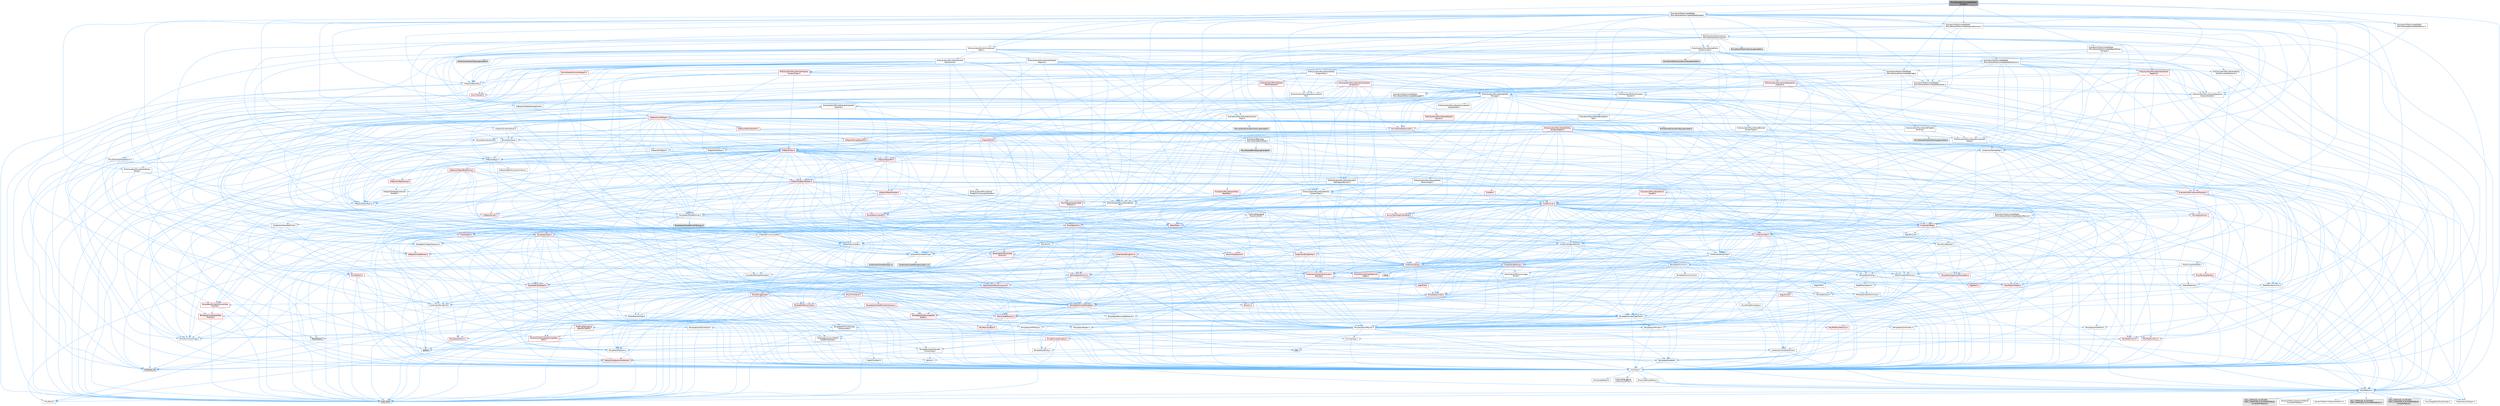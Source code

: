 digraph "MovieScenePreAnimatedObjectStorage.h"
{
 // INTERACTIVE_SVG=YES
 // LATEX_PDF_SIZE
  bgcolor="transparent";
  edge [fontname=Helvetica,fontsize=10,labelfontname=Helvetica,labelfontsize=10];
  node [fontname=Helvetica,fontsize=10,shape=box,height=0.2,width=0.4];
  Node1 [id="Node000001",label="MovieScenePreAnimatedObject\lStorage.h",height=0.2,width=0.4,color="gray40", fillcolor="grey60", style="filled", fontcolor="black",tooltip=" "];
  Node1 -> Node2 [id="edge1_Node000001_Node000002",color="steelblue1",style="solid",tooltip=" "];
  Node2 [id="Node000002",label="CoreTypes.h",height=0.2,width=0.4,color="grey40", fillcolor="white", style="filled",URL="$dc/dec/CoreTypes_8h.html",tooltip=" "];
  Node2 -> Node3 [id="edge2_Node000002_Node000003",color="steelblue1",style="solid",tooltip=" "];
  Node3 [id="Node000003",label="HAL/Platform.h",height=0.2,width=0.4,color="grey40", fillcolor="white", style="filled",URL="$d9/dd0/Platform_8h.html",tooltip=" "];
  Node3 -> Node4 [id="edge3_Node000003_Node000004",color="steelblue1",style="solid",tooltip=" "];
  Node4 [id="Node000004",label="Misc/Build.h",height=0.2,width=0.4,color="grey40", fillcolor="white", style="filled",URL="$d3/dbb/Build_8h.html",tooltip=" "];
  Node3 -> Node5 [id="edge4_Node000003_Node000005",color="steelblue1",style="solid",tooltip=" "];
  Node5 [id="Node000005",label="Misc/LargeWorldCoordinates.h",height=0.2,width=0.4,color="grey40", fillcolor="white", style="filled",URL="$d2/dcb/LargeWorldCoordinates_8h.html",tooltip=" "];
  Node3 -> Node6 [id="edge5_Node000003_Node000006",color="steelblue1",style="solid",tooltip=" "];
  Node6 [id="Node000006",label="type_traits",height=0.2,width=0.4,color="grey60", fillcolor="#E0E0E0", style="filled",tooltip=" "];
  Node3 -> Node7 [id="edge6_Node000003_Node000007",color="steelblue1",style="solid",tooltip=" "];
  Node7 [id="Node000007",label="PreprocessorHelpers.h",height=0.2,width=0.4,color="grey40", fillcolor="white", style="filled",URL="$db/ddb/PreprocessorHelpers_8h.html",tooltip=" "];
  Node3 -> Node8 [id="edge7_Node000003_Node000008",color="steelblue1",style="solid",tooltip=" "];
  Node8 [id="Node000008",label="UBT_COMPILED_PLATFORM\l/UBT_COMPILED_PLATFORMPlatform\lCompilerPreSetup.h",height=0.2,width=0.4,color="grey60", fillcolor="#E0E0E0", style="filled",tooltip=" "];
  Node3 -> Node9 [id="edge8_Node000003_Node000009",color="steelblue1",style="solid",tooltip=" "];
  Node9 [id="Node000009",label="GenericPlatform/GenericPlatform\lCompilerPreSetup.h",height=0.2,width=0.4,color="grey40", fillcolor="white", style="filled",URL="$d9/dc8/GenericPlatformCompilerPreSetup_8h.html",tooltip=" "];
  Node3 -> Node10 [id="edge9_Node000003_Node000010",color="steelblue1",style="solid",tooltip=" "];
  Node10 [id="Node000010",label="GenericPlatform/GenericPlatform.h",height=0.2,width=0.4,color="grey40", fillcolor="white", style="filled",URL="$d6/d84/GenericPlatform_8h.html",tooltip=" "];
  Node3 -> Node11 [id="edge10_Node000003_Node000011",color="steelblue1",style="solid",tooltip=" "];
  Node11 [id="Node000011",label="UBT_COMPILED_PLATFORM\l/UBT_COMPILED_PLATFORMPlatform.h",height=0.2,width=0.4,color="grey60", fillcolor="#E0E0E0", style="filled",tooltip=" "];
  Node3 -> Node12 [id="edge11_Node000003_Node000012",color="steelblue1",style="solid",tooltip=" "];
  Node12 [id="Node000012",label="UBT_COMPILED_PLATFORM\l/UBT_COMPILED_PLATFORMPlatform\lCompilerSetup.h",height=0.2,width=0.4,color="grey60", fillcolor="#E0E0E0", style="filled",tooltip=" "];
  Node2 -> Node13 [id="edge12_Node000002_Node000013",color="steelblue1",style="solid",tooltip=" "];
  Node13 [id="Node000013",label="ProfilingDebugging\l/UMemoryDefines.h",height=0.2,width=0.4,color="grey40", fillcolor="white", style="filled",URL="$d2/da2/UMemoryDefines_8h.html",tooltip=" "];
  Node2 -> Node14 [id="edge13_Node000002_Node000014",color="steelblue1",style="solid",tooltip=" "];
  Node14 [id="Node000014",label="Misc/CoreMiscDefines.h",height=0.2,width=0.4,color="grey40", fillcolor="white", style="filled",URL="$da/d38/CoreMiscDefines_8h.html",tooltip=" "];
  Node14 -> Node3 [id="edge14_Node000014_Node000003",color="steelblue1",style="solid",tooltip=" "];
  Node14 -> Node7 [id="edge15_Node000014_Node000007",color="steelblue1",style="solid",tooltip=" "];
  Node2 -> Node15 [id="edge16_Node000002_Node000015",color="steelblue1",style="solid",tooltip=" "];
  Node15 [id="Node000015",label="Misc/CoreDefines.h",height=0.2,width=0.4,color="grey40", fillcolor="white", style="filled",URL="$d3/dd2/CoreDefines_8h.html",tooltip=" "];
  Node1 -> Node16 [id="edge17_Node000001_Node000016",color="steelblue1",style="solid",tooltip=" "];
  Node16 [id="Node000016",label="Evaluation/PreAnimatedState\l/MovieSceneRestoreStateParams.h",height=0.2,width=0.4,color="grey40", fillcolor="white", style="filled",URL="$dc/d17/MovieSceneRestoreStateParams_8h.html",tooltip=" "];
  Node16 -> Node17 [id="edge18_Node000016_Node000017",color="steelblue1",style="solid",tooltip=" "];
  Node17 [id="Node000017",label="EntitySystem/MovieSceneSequence\lInstanceHandle.h",height=0.2,width=0.4,color="grey40", fillcolor="white", style="filled",URL="$dd/da6/MovieSceneSequenceInstanceHandle_8h.html",tooltip=" "];
  Node17 -> Node2 [id="edge19_Node000017_Node000002",color="steelblue1",style="solid",tooltip=" "];
  Node17 -> Node18 [id="edge20_Node000017_Node000018",color="steelblue1",style="solid",tooltip=" "];
  Node18 [id="Node000018",label="EntitySystem/MovieSceneComponent\lDebug.h",height=0.2,width=0.4,color="grey40", fillcolor="white", style="filled",URL="$d4/ddb/MovieSceneComponentDebug_8h.html",tooltip=" "];
  Node18 -> Node19 [id="edge21_Node000018_Node000019",color="steelblue1",style="solid",tooltip=" "];
  Node19 [id="Node000019",label="MovieSceneFwd.h",height=0.2,width=0.4,color="red", fillcolor="#FFF0F0", style="filled",URL="$d7/d70/MovieSceneFwd_8h.html",tooltip=" "];
  Node19 -> Node2 [id="edge22_Node000019_Node000002",color="steelblue1",style="solid",tooltip=" "];
  Node19 -> Node20 [id="edge23_Node000019_Node000020",color="steelblue1",style="solid",tooltip=" "];
  Node20 [id="Node000020",label="Stats/Stats.h",height=0.2,width=0.4,color="red", fillcolor="#FFF0F0", style="filled",URL="$dc/d09/Stats_8h.html",tooltip=" "];
  Node20 -> Node21 [id="edge24_Node000020_Node000021",color="steelblue1",style="solid",tooltip=" "];
  Node21 [id="Node000021",label="CoreGlobals.h",height=0.2,width=0.4,color="red", fillcolor="#FFF0F0", style="filled",URL="$d5/d8c/CoreGlobals_8h.html",tooltip=" "];
  Node21 -> Node22 [id="edge25_Node000021_Node000022",color="steelblue1",style="solid",tooltip=" "];
  Node22 [id="Node000022",label="Containers/UnrealString.h",height=0.2,width=0.4,color="grey40", fillcolor="white", style="filled",URL="$d5/dba/UnrealString_8h.html",tooltip=" "];
  Node22 -> Node23 [id="edge26_Node000022_Node000023",color="steelblue1",style="solid",tooltip=" "];
  Node23 [id="Node000023",label="Containers/UnrealStringIncludes.h.inl",height=0.2,width=0.4,color="grey60", fillcolor="#E0E0E0", style="filled",tooltip=" "];
  Node22 -> Node24 [id="edge27_Node000022_Node000024",color="steelblue1",style="solid",tooltip=" "];
  Node24 [id="Node000024",label="Containers/UnrealString.h.inl",height=0.2,width=0.4,color="grey60", fillcolor="#E0E0E0", style="filled",tooltip=" "];
  Node22 -> Node25 [id="edge28_Node000022_Node000025",color="steelblue1",style="solid",tooltip=" "];
  Node25 [id="Node000025",label="Misc/StringFormatArg.h",height=0.2,width=0.4,color="grey40", fillcolor="white", style="filled",URL="$d2/d16/StringFormatArg_8h.html",tooltip=" "];
  Node25 -> Node26 [id="edge29_Node000025_Node000026",color="steelblue1",style="solid",tooltip=" "];
  Node26 [id="Node000026",label="Containers/ContainersFwd.h",height=0.2,width=0.4,color="grey40", fillcolor="white", style="filled",URL="$d4/d0a/ContainersFwd_8h.html",tooltip=" "];
  Node26 -> Node3 [id="edge30_Node000026_Node000003",color="steelblue1",style="solid",tooltip=" "];
  Node26 -> Node2 [id="edge31_Node000026_Node000002",color="steelblue1",style="solid",tooltip=" "];
  Node26 -> Node27 [id="edge32_Node000026_Node000027",color="steelblue1",style="solid",tooltip=" "];
  Node27 [id="Node000027",label="Traits/IsContiguousContainer.h",height=0.2,width=0.4,color="red", fillcolor="#FFF0F0", style="filled",URL="$d5/d3c/IsContiguousContainer_8h.html",tooltip=" "];
  Node27 -> Node2 [id="edge33_Node000027_Node000002",color="steelblue1",style="solid",tooltip=" "];
  Node27 -> Node29 [id="edge34_Node000027_Node000029",color="steelblue1",style="solid",tooltip=" "];
  Node29 [id="Node000029",label="initializer_list",height=0.2,width=0.4,color="grey60", fillcolor="#E0E0E0", style="filled",tooltip=" "];
  Node21 -> Node2 [id="edge35_Node000021_Node000002",color="steelblue1",style="solid",tooltip=" "];
  Node21 -> Node4 [id="edge36_Node000021_Node000004",color="steelblue1",style="solid",tooltip=" "];
  Node21 -> Node58 [id="edge37_Node000021_Node000058",color="steelblue1",style="solid",tooltip=" "];
  Node58 [id="Node000058",label="Misc/EnumClassFlags.h",height=0.2,width=0.4,color="grey40", fillcolor="white", style="filled",URL="$d8/de7/EnumClassFlags_8h.html",tooltip=" "];
  Node21 -> Node91 [id="edge38_Node000021_Node000091",color="steelblue1",style="solid",tooltip=" "];
  Node91 [id="Node000091",label="Templates/Atomic.h",height=0.2,width=0.4,color="red", fillcolor="#FFF0F0", style="filled",URL="$d3/d91/Atomic_8h.html",tooltip=" "];
  Node91 -> Node83 [id="edge39_Node000091_Node000083",color="steelblue1",style="solid",tooltip=" "];
  Node83 [id="Node000083",label="atomic",height=0.2,width=0.4,color="grey60", fillcolor="#E0E0E0", style="filled",tooltip=" "];
  Node21 -> Node36 [id="edge40_Node000021_Node000036",color="steelblue1",style="solid",tooltip=" "];
  Node36 [id="Node000036",label="UObject/NameTypes.h",height=0.2,width=0.4,color="grey40", fillcolor="white", style="filled",URL="$d6/d35/NameTypes_8h.html",tooltip=" "];
  Node36 -> Node2 [id="edge41_Node000036_Node000002",color="steelblue1",style="solid",tooltip=" "];
  Node36 -> Node37 [id="edge42_Node000036_Node000037",color="steelblue1",style="solid",tooltip=" "];
  Node37 [id="Node000037",label="Misc/AssertionMacros.h",height=0.2,width=0.4,color="grey40", fillcolor="white", style="filled",URL="$d0/dfa/AssertionMacros_8h.html",tooltip=" "];
  Node37 -> Node2 [id="edge43_Node000037_Node000002",color="steelblue1",style="solid",tooltip=" "];
  Node37 -> Node3 [id="edge44_Node000037_Node000003",color="steelblue1",style="solid",tooltip=" "];
  Node37 -> Node38 [id="edge45_Node000037_Node000038",color="steelblue1",style="solid",tooltip=" "];
  Node38 [id="Node000038",label="HAL/PlatformMisc.h",height=0.2,width=0.4,color="red", fillcolor="#FFF0F0", style="filled",URL="$d0/df5/PlatformMisc_8h.html",tooltip=" "];
  Node38 -> Node2 [id="edge46_Node000038_Node000002",color="steelblue1",style="solid",tooltip=" "];
  Node37 -> Node7 [id="edge47_Node000037_Node000007",color="steelblue1",style="solid",tooltip=" "];
  Node37 -> Node70 [id="edge48_Node000037_Node000070",color="steelblue1",style="solid",tooltip=" "];
  Node70 [id="Node000070",label="Templates/EnableIf.h",height=0.2,width=0.4,color="grey40", fillcolor="white", style="filled",URL="$d7/d60/EnableIf_8h.html",tooltip=" "];
  Node70 -> Node2 [id="edge49_Node000070_Node000002",color="steelblue1",style="solid",tooltip=" "];
  Node37 -> Node71 [id="edge50_Node000037_Node000071",color="steelblue1",style="solid",tooltip=" "];
  Node71 [id="Node000071",label="Templates/IsArrayOrRefOf\lTypeByPredicate.h",height=0.2,width=0.4,color="grey40", fillcolor="white", style="filled",URL="$d6/da1/IsArrayOrRefOfTypeByPredicate_8h.html",tooltip=" "];
  Node71 -> Node2 [id="edge51_Node000071_Node000002",color="steelblue1",style="solid",tooltip=" "];
  Node37 -> Node72 [id="edge52_Node000037_Node000072",color="steelblue1",style="solid",tooltip=" "];
  Node72 [id="Node000072",label="Templates/IsValidVariadic\lFunctionArg.h",height=0.2,width=0.4,color="grey40", fillcolor="white", style="filled",URL="$d0/dc8/IsValidVariadicFunctionArg_8h.html",tooltip=" "];
  Node72 -> Node2 [id="edge53_Node000072_Node000002",color="steelblue1",style="solid",tooltip=" "];
  Node72 -> Node73 [id="edge54_Node000072_Node000073",color="steelblue1",style="solid",tooltip=" "];
  Node73 [id="Node000073",label="IsEnum.h",height=0.2,width=0.4,color="grey40", fillcolor="white", style="filled",URL="$d4/de5/IsEnum_8h.html",tooltip=" "];
  Node72 -> Node6 [id="edge55_Node000072_Node000006",color="steelblue1",style="solid",tooltip=" "];
  Node37 -> Node74 [id="edge56_Node000037_Node000074",color="steelblue1",style="solid",tooltip=" "];
  Node74 [id="Node000074",label="Traits/IsCharEncodingCompatible\lWith.h",height=0.2,width=0.4,color="red", fillcolor="#FFF0F0", style="filled",URL="$df/dd1/IsCharEncodingCompatibleWith_8h.html",tooltip=" "];
  Node74 -> Node6 [id="edge57_Node000074_Node000006",color="steelblue1",style="solid",tooltip=" "];
  Node37 -> Node76 [id="edge58_Node000037_Node000076",color="steelblue1",style="solid",tooltip=" "];
  Node76 [id="Node000076",label="Misc/VarArgs.h",height=0.2,width=0.4,color="grey40", fillcolor="white", style="filled",URL="$d5/d6f/VarArgs_8h.html",tooltip=" "];
  Node76 -> Node2 [id="edge59_Node000076_Node000002",color="steelblue1",style="solid",tooltip=" "];
  Node37 -> Node77 [id="edge60_Node000037_Node000077",color="steelblue1",style="solid",tooltip=" "];
  Node77 [id="Node000077",label="String/FormatStringSan.h",height=0.2,width=0.4,color="red", fillcolor="#FFF0F0", style="filled",URL="$d3/d8b/FormatStringSan_8h.html",tooltip=" "];
  Node77 -> Node6 [id="edge61_Node000077_Node000006",color="steelblue1",style="solid",tooltip=" "];
  Node77 -> Node2 [id="edge62_Node000077_Node000002",color="steelblue1",style="solid",tooltip=" "];
  Node77 -> Node78 [id="edge63_Node000077_Node000078",color="steelblue1",style="solid",tooltip=" "];
  Node78 [id="Node000078",label="Templates/Requires.h",height=0.2,width=0.4,color="grey40", fillcolor="white", style="filled",URL="$dc/d96/Requires_8h.html",tooltip=" "];
  Node78 -> Node70 [id="edge64_Node000078_Node000070",color="steelblue1",style="solid",tooltip=" "];
  Node78 -> Node6 [id="edge65_Node000078_Node000006",color="steelblue1",style="solid",tooltip=" "];
  Node77 -> Node79 [id="edge66_Node000077_Node000079",color="steelblue1",style="solid",tooltip=" "];
  Node79 [id="Node000079",label="Templates/Identity.h",height=0.2,width=0.4,color="grey40", fillcolor="white", style="filled",URL="$d0/dd5/Identity_8h.html",tooltip=" "];
  Node77 -> Node72 [id="edge67_Node000077_Node000072",color="steelblue1",style="solid",tooltip=" "];
  Node77 -> Node26 [id="edge68_Node000077_Node000026",color="steelblue1",style="solid",tooltip=" "];
  Node37 -> Node83 [id="edge69_Node000037_Node000083",color="steelblue1",style="solid",tooltip=" "];
  Node36 -> Node84 [id="edge70_Node000036_Node000084",color="steelblue1",style="solid",tooltip=" "];
  Node84 [id="Node000084",label="HAL/UnrealMemory.h",height=0.2,width=0.4,color="red", fillcolor="#FFF0F0", style="filled",URL="$d9/d96/UnrealMemory_8h.html",tooltip=" "];
  Node84 -> Node2 [id="edge71_Node000084_Node000002",color="steelblue1",style="solid",tooltip=" "];
  Node84 -> Node88 [id="edge72_Node000084_Node000088",color="steelblue1",style="solid",tooltip=" "];
  Node88 [id="Node000088",label="HAL/MemoryBase.h",height=0.2,width=0.4,color="red", fillcolor="#FFF0F0", style="filled",URL="$d6/d9f/MemoryBase_8h.html",tooltip=" "];
  Node88 -> Node2 [id="edge73_Node000088_Node000002",color="steelblue1",style="solid",tooltip=" "];
  Node88 -> Node46 [id="edge74_Node000088_Node000046",color="steelblue1",style="solid",tooltip=" "];
  Node46 [id="Node000046",label="HAL/PlatformCrt.h",height=0.2,width=0.4,color="red", fillcolor="#FFF0F0", style="filled",URL="$d8/d75/PlatformCrt_8h.html",tooltip=" "];
  Node46 -> Node47 [id="edge75_Node000046_Node000047",color="steelblue1",style="solid",tooltip=" "];
  Node47 [id="Node000047",label="new",height=0.2,width=0.4,color="grey60", fillcolor="#E0E0E0", style="filled",tooltip=" "];
  Node88 -> Node91 [id="edge76_Node000088_Node000091",color="steelblue1",style="solid",tooltip=" "];
  Node84 -> Node100 [id="edge77_Node000084_Node000100",color="steelblue1",style="solid",tooltip=" "];
  Node100 [id="Node000100",label="HAL/PlatformMemory.h",height=0.2,width=0.4,color="red", fillcolor="#FFF0F0", style="filled",URL="$de/d68/PlatformMemory_8h.html",tooltip=" "];
  Node100 -> Node2 [id="edge78_Node000100_Node000002",color="steelblue1",style="solid",tooltip=" "];
  Node84 -> Node102 [id="edge79_Node000084_Node000102",color="steelblue1",style="solid",tooltip=" "];
  Node102 [id="Node000102",label="ProfilingDebugging\l/MemoryTrace.h",height=0.2,width=0.4,color="red", fillcolor="#FFF0F0", style="filled",URL="$da/dd7/MemoryTrace_8h.html",tooltip=" "];
  Node102 -> Node3 [id="edge80_Node000102_Node000003",color="steelblue1",style="solid",tooltip=" "];
  Node102 -> Node58 [id="edge81_Node000102_Node000058",color="steelblue1",style="solid",tooltip=" "];
  Node102 -> Node69 [id="edge82_Node000102_Node000069",color="steelblue1",style="solid",tooltip=" "];
  Node69 [id="Node000069",label="Trace/Trace.h",height=0.2,width=0.4,color="grey60", fillcolor="#E0E0E0", style="filled",tooltip=" "];
  Node84 -> Node103 [id="edge83_Node000084_Node000103",color="steelblue1",style="solid",tooltip=" "];
  Node103 [id="Node000103",label="Templates/IsPointer.h",height=0.2,width=0.4,color="grey40", fillcolor="white", style="filled",URL="$d7/d05/IsPointer_8h.html",tooltip=" "];
  Node103 -> Node2 [id="edge84_Node000103_Node000002",color="steelblue1",style="solid",tooltip=" "];
  Node36 -> Node104 [id="edge85_Node000036_Node000104",color="steelblue1",style="solid",tooltip=" "];
  Node104 [id="Node000104",label="Templates/UnrealTypeTraits.h",height=0.2,width=0.4,color="grey40", fillcolor="white", style="filled",URL="$d2/d2d/UnrealTypeTraits_8h.html",tooltip=" "];
  Node104 -> Node2 [id="edge86_Node000104_Node000002",color="steelblue1",style="solid",tooltip=" "];
  Node104 -> Node103 [id="edge87_Node000104_Node000103",color="steelblue1",style="solid",tooltip=" "];
  Node104 -> Node37 [id="edge88_Node000104_Node000037",color="steelblue1",style="solid",tooltip=" "];
  Node104 -> Node96 [id="edge89_Node000104_Node000096",color="steelblue1",style="solid",tooltip=" "];
  Node96 [id="Node000096",label="Templates/AndOrNot.h",height=0.2,width=0.4,color="grey40", fillcolor="white", style="filled",URL="$db/d0a/AndOrNot_8h.html",tooltip=" "];
  Node96 -> Node2 [id="edge90_Node000096_Node000002",color="steelblue1",style="solid",tooltip=" "];
  Node104 -> Node70 [id="edge91_Node000104_Node000070",color="steelblue1",style="solid",tooltip=" "];
  Node104 -> Node105 [id="edge92_Node000104_Node000105",color="steelblue1",style="solid",tooltip=" "];
  Node105 [id="Node000105",label="Templates/IsArithmetic.h",height=0.2,width=0.4,color="grey40", fillcolor="white", style="filled",URL="$d2/d5d/IsArithmetic_8h.html",tooltip=" "];
  Node105 -> Node2 [id="edge93_Node000105_Node000002",color="steelblue1",style="solid",tooltip=" "];
  Node104 -> Node73 [id="edge94_Node000104_Node000073",color="steelblue1",style="solid",tooltip=" "];
  Node104 -> Node106 [id="edge95_Node000104_Node000106",color="steelblue1",style="solid",tooltip=" "];
  Node106 [id="Node000106",label="Templates/Models.h",height=0.2,width=0.4,color="grey40", fillcolor="white", style="filled",URL="$d3/d0c/Models_8h.html",tooltip=" "];
  Node106 -> Node79 [id="edge96_Node000106_Node000079",color="steelblue1",style="solid",tooltip=" "];
  Node104 -> Node107 [id="edge97_Node000104_Node000107",color="steelblue1",style="solid",tooltip=" "];
  Node107 [id="Node000107",label="Templates/IsPODType.h",height=0.2,width=0.4,color="grey40", fillcolor="white", style="filled",URL="$d7/db1/IsPODType_8h.html",tooltip=" "];
  Node107 -> Node2 [id="edge98_Node000107_Node000002",color="steelblue1",style="solid",tooltip=" "];
  Node104 -> Node108 [id="edge99_Node000104_Node000108",color="steelblue1",style="solid",tooltip=" "];
  Node108 [id="Node000108",label="Templates/IsUECoreType.h",height=0.2,width=0.4,color="grey40", fillcolor="white", style="filled",URL="$d1/db8/IsUECoreType_8h.html",tooltip=" "];
  Node108 -> Node2 [id="edge100_Node000108_Node000002",color="steelblue1",style="solid",tooltip=" "];
  Node108 -> Node6 [id="edge101_Node000108_Node000006",color="steelblue1",style="solid",tooltip=" "];
  Node104 -> Node97 [id="edge102_Node000104_Node000097",color="steelblue1",style="solid",tooltip=" "];
  Node97 [id="Node000097",label="Templates/IsTriviallyCopy\lConstructible.h",height=0.2,width=0.4,color="grey40", fillcolor="white", style="filled",URL="$d3/d78/IsTriviallyCopyConstructible_8h.html",tooltip=" "];
  Node97 -> Node2 [id="edge103_Node000097_Node000002",color="steelblue1",style="solid",tooltip=" "];
  Node97 -> Node6 [id="edge104_Node000097_Node000006",color="steelblue1",style="solid",tooltip=" "];
  Node36 -> Node109 [id="edge105_Node000036_Node000109",color="steelblue1",style="solid",tooltip=" "];
  Node109 [id="Node000109",label="Templates/UnrealTemplate.h",height=0.2,width=0.4,color="red", fillcolor="#FFF0F0", style="filled",URL="$d4/d24/UnrealTemplate_8h.html",tooltip=" "];
  Node109 -> Node2 [id="edge106_Node000109_Node000002",color="steelblue1",style="solid",tooltip=" "];
  Node109 -> Node103 [id="edge107_Node000109_Node000103",color="steelblue1",style="solid",tooltip=" "];
  Node109 -> Node84 [id="edge108_Node000109_Node000084",color="steelblue1",style="solid",tooltip=" "];
  Node109 -> Node104 [id="edge109_Node000109_Node000104",color="steelblue1",style="solid",tooltip=" "];
  Node109 -> Node112 [id="edge110_Node000109_Node000112",color="steelblue1",style="solid",tooltip=" "];
  Node112 [id="Node000112",label="Templates/RemoveReference.h",height=0.2,width=0.4,color="grey40", fillcolor="white", style="filled",URL="$da/dbe/RemoveReference_8h.html",tooltip=" "];
  Node112 -> Node2 [id="edge111_Node000112_Node000002",color="steelblue1",style="solid",tooltip=" "];
  Node109 -> Node78 [id="edge112_Node000109_Node000078",color="steelblue1",style="solid",tooltip=" "];
  Node109 -> Node113 [id="edge113_Node000109_Node000113",color="steelblue1",style="solid",tooltip=" "];
  Node113 [id="Node000113",label="Templates/TypeCompatible\lBytes.h",height=0.2,width=0.4,color="red", fillcolor="#FFF0F0", style="filled",URL="$df/d0a/TypeCompatibleBytes_8h.html",tooltip=" "];
  Node113 -> Node2 [id="edge114_Node000113_Node000002",color="steelblue1",style="solid",tooltip=" "];
  Node113 -> Node47 [id="edge115_Node000113_Node000047",color="steelblue1",style="solid",tooltip=" "];
  Node113 -> Node6 [id="edge116_Node000113_Node000006",color="steelblue1",style="solid",tooltip=" "];
  Node109 -> Node79 [id="edge117_Node000109_Node000079",color="steelblue1",style="solid",tooltip=" "];
  Node109 -> Node27 [id="edge118_Node000109_Node000027",color="steelblue1",style="solid",tooltip=" "];
  Node109 -> Node6 [id="edge119_Node000109_Node000006",color="steelblue1",style="solid",tooltip=" "];
  Node36 -> Node22 [id="edge120_Node000036_Node000022",color="steelblue1",style="solid",tooltip=" "];
  Node36 -> Node115 [id="edge121_Node000036_Node000115",color="steelblue1",style="solid",tooltip=" "];
  Node115 [id="Node000115",label="HAL/CriticalSection.h",height=0.2,width=0.4,color="red", fillcolor="#FFF0F0", style="filled",URL="$d6/d90/CriticalSection_8h.html",tooltip=" "];
  Node36 -> Node118 [id="edge122_Node000036_Node000118",color="steelblue1",style="solid",tooltip=" "];
  Node118 [id="Node000118",label="Containers/StringConv.h",height=0.2,width=0.4,color="red", fillcolor="#FFF0F0", style="filled",URL="$d3/ddf/StringConv_8h.html",tooltip=" "];
  Node118 -> Node2 [id="edge123_Node000118_Node000002",color="steelblue1",style="solid",tooltip=" "];
  Node118 -> Node37 [id="edge124_Node000118_Node000037",color="steelblue1",style="solid",tooltip=" "];
  Node118 -> Node119 [id="edge125_Node000118_Node000119",color="steelblue1",style="solid",tooltip=" "];
  Node119 [id="Node000119",label="Containers/ContainerAllocation\lPolicies.h",height=0.2,width=0.4,color="red", fillcolor="#FFF0F0", style="filled",URL="$d7/dff/ContainerAllocationPolicies_8h.html",tooltip=" "];
  Node119 -> Node2 [id="edge126_Node000119_Node000002",color="steelblue1",style="solid",tooltip=" "];
  Node119 -> Node119 [id="edge127_Node000119_Node000119",color="steelblue1",style="solid",tooltip=" "];
  Node119 -> Node121 [id="edge128_Node000119_Node000121",color="steelblue1",style="solid",tooltip=" "];
  Node121 [id="Node000121",label="HAL/PlatformMath.h",height=0.2,width=0.4,color="red", fillcolor="#FFF0F0", style="filled",URL="$dc/d53/PlatformMath_8h.html",tooltip=" "];
  Node121 -> Node2 [id="edge129_Node000121_Node000002",color="steelblue1",style="solid",tooltip=" "];
  Node119 -> Node84 [id="edge130_Node000119_Node000084",color="steelblue1",style="solid",tooltip=" "];
  Node119 -> Node56 [id="edge131_Node000119_Node000056",color="steelblue1",style="solid",tooltip=" "];
  Node56 [id="Node000056",label="Math/NumericLimits.h",height=0.2,width=0.4,color="grey40", fillcolor="white", style="filled",URL="$df/d1b/NumericLimits_8h.html",tooltip=" "];
  Node56 -> Node2 [id="edge132_Node000056_Node000002",color="steelblue1",style="solid",tooltip=" "];
  Node119 -> Node37 [id="edge133_Node000119_Node000037",color="steelblue1",style="solid",tooltip=" "];
  Node119 -> Node130 [id="edge134_Node000119_Node000130",color="steelblue1",style="solid",tooltip=" "];
  Node130 [id="Node000130",label="Templates/MemoryOps.h",height=0.2,width=0.4,color="red", fillcolor="#FFF0F0", style="filled",URL="$db/dea/MemoryOps_8h.html",tooltip=" "];
  Node130 -> Node2 [id="edge135_Node000130_Node000002",color="steelblue1",style="solid",tooltip=" "];
  Node130 -> Node84 [id="edge136_Node000130_Node000084",color="steelblue1",style="solid",tooltip=" "];
  Node130 -> Node97 [id="edge137_Node000130_Node000097",color="steelblue1",style="solid",tooltip=" "];
  Node130 -> Node78 [id="edge138_Node000130_Node000078",color="steelblue1",style="solid",tooltip=" "];
  Node130 -> Node104 [id="edge139_Node000130_Node000104",color="steelblue1",style="solid",tooltip=" "];
  Node130 -> Node47 [id="edge140_Node000130_Node000047",color="steelblue1",style="solid",tooltip=" "];
  Node130 -> Node6 [id="edge141_Node000130_Node000006",color="steelblue1",style="solid",tooltip=" "];
  Node119 -> Node113 [id="edge142_Node000119_Node000113",color="steelblue1",style="solid",tooltip=" "];
  Node119 -> Node6 [id="edge143_Node000119_Node000006",color="steelblue1",style="solid",tooltip=" "];
  Node118 -> Node131 [id="edge144_Node000118_Node000131",color="steelblue1",style="solid",tooltip=" "];
  Node131 [id="Node000131",label="Containers/Array.h",height=0.2,width=0.4,color="red", fillcolor="#FFF0F0", style="filled",URL="$df/dd0/Array_8h.html",tooltip=" "];
  Node131 -> Node2 [id="edge145_Node000131_Node000002",color="steelblue1",style="solid",tooltip=" "];
  Node131 -> Node37 [id="edge146_Node000131_Node000037",color="steelblue1",style="solid",tooltip=" "];
  Node131 -> Node132 [id="edge147_Node000131_Node000132",color="steelblue1",style="solid",tooltip=" "];
  Node132 [id="Node000132",label="Misc/IntrusiveUnsetOptional\lState.h",height=0.2,width=0.4,color="red", fillcolor="#FFF0F0", style="filled",URL="$d2/d0a/IntrusiveUnsetOptionalState_8h.html",tooltip=" "];
  Node131 -> Node134 [id="edge148_Node000131_Node000134",color="steelblue1",style="solid",tooltip=" "];
  Node134 [id="Node000134",label="Misc/ReverseIterate.h",height=0.2,width=0.4,color="red", fillcolor="#FFF0F0", style="filled",URL="$db/de3/ReverseIterate_8h.html",tooltip=" "];
  Node134 -> Node3 [id="edge149_Node000134_Node000003",color="steelblue1",style="solid",tooltip=" "];
  Node131 -> Node84 [id="edge150_Node000131_Node000084",color="steelblue1",style="solid",tooltip=" "];
  Node131 -> Node104 [id="edge151_Node000131_Node000104",color="steelblue1",style="solid",tooltip=" "];
  Node131 -> Node109 [id="edge152_Node000131_Node000109",color="steelblue1",style="solid",tooltip=" "];
  Node131 -> Node119 [id="edge153_Node000131_Node000119",color="steelblue1",style="solid",tooltip=" "];
  Node131 -> Node138 [id="edge154_Node000131_Node000138",color="steelblue1",style="solid",tooltip=" "];
  Node138 [id="Node000138",label="Serialization/Archive.h",height=0.2,width=0.4,color="red", fillcolor="#FFF0F0", style="filled",URL="$d7/d3b/Archive_8h.html",tooltip=" "];
  Node138 -> Node2 [id="edge155_Node000138_Node000002",color="steelblue1",style="solid",tooltip=" "];
  Node138 -> Node43 [id="edge156_Node000138_Node000043",color="steelblue1",style="solid",tooltip=" "];
  Node43 [id="Node000043",label="Math/MathFwd.h",height=0.2,width=0.4,color="grey40", fillcolor="white", style="filled",URL="$d2/d10/MathFwd_8h.html",tooltip=" "];
  Node43 -> Node3 [id="edge157_Node000043_Node000003",color="steelblue1",style="solid",tooltip=" "];
  Node138 -> Node37 [id="edge158_Node000138_Node000037",color="steelblue1",style="solid",tooltip=" "];
  Node138 -> Node4 [id="edge159_Node000138_Node000004",color="steelblue1",style="solid",tooltip=" "];
  Node138 -> Node76 [id="edge160_Node000138_Node000076",color="steelblue1",style="solid",tooltip=" "];
  Node138 -> Node70 [id="edge161_Node000138_Node000070",color="steelblue1",style="solid",tooltip=" "];
  Node138 -> Node71 [id="edge162_Node000138_Node000071",color="steelblue1",style="solid",tooltip=" "];
  Node138 -> Node72 [id="edge163_Node000138_Node000072",color="steelblue1",style="solid",tooltip=" "];
  Node138 -> Node109 [id="edge164_Node000138_Node000109",color="steelblue1",style="solid",tooltip=" "];
  Node138 -> Node74 [id="edge165_Node000138_Node000074",color="steelblue1",style="solid",tooltip=" "];
  Node131 -> Node148 [id="edge166_Node000131_Node000148",color="steelblue1",style="solid",tooltip=" "];
  Node148 [id="Node000148",label="Serialization/MemoryImage\lWriter.h",height=0.2,width=0.4,color="grey40", fillcolor="white", style="filled",URL="$d0/d08/MemoryImageWriter_8h.html",tooltip=" "];
  Node148 -> Node2 [id="edge167_Node000148_Node000002",color="steelblue1",style="solid",tooltip=" "];
  Node148 -> Node149 [id="edge168_Node000148_Node000149",color="steelblue1",style="solid",tooltip=" "];
  Node149 [id="Node000149",label="Serialization/MemoryLayout.h",height=0.2,width=0.4,color="red", fillcolor="#FFF0F0", style="filled",URL="$d7/d66/MemoryLayout_8h.html",tooltip=" "];
  Node149 -> Node40 [id="edge169_Node000149_Node000040",color="steelblue1",style="solid",tooltip=" "];
  Node40 [id="Node000040",label="Containers/StringFwd.h",height=0.2,width=0.4,color="grey40", fillcolor="white", style="filled",URL="$df/d37/StringFwd_8h.html",tooltip=" "];
  Node40 -> Node2 [id="edge170_Node000040_Node000002",color="steelblue1",style="solid",tooltip=" "];
  Node40 -> Node41 [id="edge171_Node000040_Node000041",color="steelblue1",style="solid",tooltip=" "];
  Node41 [id="Node000041",label="Traits/ElementType.h",height=0.2,width=0.4,color="grey40", fillcolor="white", style="filled",URL="$d5/d4f/ElementType_8h.html",tooltip=" "];
  Node41 -> Node3 [id="edge172_Node000041_Node000003",color="steelblue1",style="solid",tooltip=" "];
  Node41 -> Node29 [id="edge173_Node000041_Node000029",color="steelblue1",style="solid",tooltip=" "];
  Node41 -> Node6 [id="edge174_Node000041_Node000006",color="steelblue1",style="solid",tooltip=" "];
  Node40 -> Node27 [id="edge175_Node000040_Node000027",color="steelblue1",style="solid",tooltip=" "];
  Node149 -> Node84 [id="edge176_Node000149_Node000084",color="steelblue1",style="solid",tooltip=" "];
  Node149 -> Node70 [id="edge177_Node000149_Node000070",color="steelblue1",style="solid",tooltip=" "];
  Node149 -> Node106 [id="edge178_Node000149_Node000106",color="steelblue1",style="solid",tooltip=" "];
  Node149 -> Node109 [id="edge179_Node000149_Node000109",color="steelblue1",style="solid",tooltip=" "];
  Node131 -> Node175 [id="edge180_Node000131_Node000175",color="steelblue1",style="solid",tooltip=" "];
  Node175 [id="Node000175",label="Concepts/GetTypeHashable.h",height=0.2,width=0.4,color="grey40", fillcolor="white", style="filled",URL="$d3/da2/GetTypeHashable_8h.html",tooltip=" "];
  Node175 -> Node2 [id="edge181_Node000175_Node000002",color="steelblue1",style="solid",tooltip=" "];
  Node175 -> Node153 [id="edge182_Node000175_Node000153",color="steelblue1",style="solid",tooltip=" "];
  Node153 [id="Node000153",label="Templates/TypeHash.h",height=0.2,width=0.4,color="red", fillcolor="#FFF0F0", style="filled",URL="$d1/d62/TypeHash_8h.html",tooltip=" "];
  Node153 -> Node2 [id="edge183_Node000153_Node000002",color="steelblue1",style="solid",tooltip=" "];
  Node153 -> Node78 [id="edge184_Node000153_Node000078",color="steelblue1",style="solid",tooltip=" "];
  Node153 -> Node154 [id="edge185_Node000153_Node000154",color="steelblue1",style="solid",tooltip=" "];
  Node154 [id="Node000154",label="Misc/Crc.h",height=0.2,width=0.4,color="red", fillcolor="#FFF0F0", style="filled",URL="$d4/dd2/Crc_8h.html",tooltip=" "];
  Node154 -> Node2 [id="edge186_Node000154_Node000002",color="steelblue1",style="solid",tooltip=" "];
  Node154 -> Node37 [id="edge187_Node000154_Node000037",color="steelblue1",style="solid",tooltip=" "];
  Node154 -> Node104 [id="edge188_Node000154_Node000104",color="steelblue1",style="solid",tooltip=" "];
  Node153 -> Node6 [id="edge189_Node000153_Node000006",color="steelblue1",style="solid",tooltip=" "];
  Node131 -> Node168 [id="edge190_Node000131_Node000168",color="steelblue1",style="solid",tooltip=" "];
  Node168 [id="Node000168",label="Templates/IdentityFunctor.h",height=0.2,width=0.4,color="grey40", fillcolor="white", style="filled",URL="$d7/d2e/IdentityFunctor_8h.html",tooltip=" "];
  Node168 -> Node3 [id="edge191_Node000168_Node000003",color="steelblue1",style="solid",tooltip=" "];
  Node131 -> Node164 [id="edge192_Node000131_Node000164",color="steelblue1",style="solid",tooltip=" "];
  Node164 [id="Node000164",label="Templates/Invoke.h",height=0.2,width=0.4,color="red", fillcolor="#FFF0F0", style="filled",URL="$d7/deb/Invoke_8h.html",tooltip=" "];
  Node164 -> Node2 [id="edge193_Node000164_Node000002",color="steelblue1",style="solid",tooltip=" "];
  Node164 -> Node109 [id="edge194_Node000164_Node000109",color="steelblue1",style="solid",tooltip=" "];
  Node164 -> Node6 [id="edge195_Node000164_Node000006",color="steelblue1",style="solid",tooltip=" "];
  Node131 -> Node169 [id="edge196_Node000131_Node000169",color="steelblue1",style="solid",tooltip=" "];
  Node169 [id="Node000169",label="Templates/Less.h",height=0.2,width=0.4,color="grey40", fillcolor="white", style="filled",URL="$de/dc8/Less_8h.html",tooltip=" "];
  Node169 -> Node2 [id="edge197_Node000169_Node000002",color="steelblue1",style="solid",tooltip=" "];
  Node169 -> Node109 [id="edge198_Node000169_Node000109",color="steelblue1",style="solid",tooltip=" "];
  Node131 -> Node176 [id="edge199_Node000131_Node000176",color="steelblue1",style="solid",tooltip=" "];
  Node176 [id="Node000176",label="Templates/LosesQualifiers\lFromTo.h",height=0.2,width=0.4,color="red", fillcolor="#FFF0F0", style="filled",URL="$d2/db3/LosesQualifiersFromTo_8h.html",tooltip=" "];
  Node176 -> Node6 [id="edge200_Node000176_Node000006",color="steelblue1",style="solid",tooltip=" "];
  Node131 -> Node78 [id="edge201_Node000131_Node000078",color="steelblue1",style="solid",tooltip=" "];
  Node131 -> Node177 [id="edge202_Node000131_Node000177",color="steelblue1",style="solid",tooltip=" "];
  Node177 [id="Node000177",label="Templates/Sorting.h",height=0.2,width=0.4,color="grey40", fillcolor="white", style="filled",URL="$d3/d9e/Sorting_8h.html",tooltip=" "];
  Node177 -> Node2 [id="edge203_Node000177_Node000002",color="steelblue1",style="solid",tooltip=" "];
  Node177 -> Node173 [id="edge204_Node000177_Node000173",color="steelblue1",style="solid",tooltip=" "];
  Node173 [id="Node000173",label="Algo/BinarySearch.h",height=0.2,width=0.4,color="grey40", fillcolor="white", style="filled",URL="$db/db4/BinarySearch_8h.html",tooltip=" "];
  Node173 -> Node168 [id="edge205_Node000173_Node000168",color="steelblue1",style="solid",tooltip=" "];
  Node173 -> Node164 [id="edge206_Node000173_Node000164",color="steelblue1",style="solid",tooltip=" "];
  Node173 -> Node169 [id="edge207_Node000173_Node000169",color="steelblue1",style="solid",tooltip=" "];
  Node177 -> Node178 [id="edge208_Node000177_Node000178",color="steelblue1",style="solid",tooltip=" "];
  Node178 [id="Node000178",label="Algo/Sort.h",height=0.2,width=0.4,color="red", fillcolor="#FFF0F0", style="filled",URL="$d1/d87/Sort_8h.html",tooltip=" "];
  Node177 -> Node121 [id="edge209_Node000177_Node000121",color="steelblue1",style="solid",tooltip=" "];
  Node177 -> Node169 [id="edge210_Node000177_Node000169",color="steelblue1",style="solid",tooltip=" "];
  Node131 -> Node181 [id="edge211_Node000131_Node000181",color="steelblue1",style="solid",tooltip=" "];
  Node181 [id="Node000181",label="Templates/AlignmentTemplates.h",height=0.2,width=0.4,color="red", fillcolor="#FFF0F0", style="filled",URL="$dd/d32/AlignmentTemplates_8h.html",tooltip=" "];
  Node181 -> Node2 [id="edge212_Node000181_Node000002",color="steelblue1",style="solid",tooltip=" "];
  Node181 -> Node103 [id="edge213_Node000181_Node000103",color="steelblue1",style="solid",tooltip=" "];
  Node131 -> Node41 [id="edge214_Node000131_Node000041",color="steelblue1",style="solid",tooltip=" "];
  Node131 -> Node127 [id="edge215_Node000131_Node000127",color="steelblue1",style="solid",tooltip=" "];
  Node127 [id="Node000127",label="limits",height=0.2,width=0.4,color="grey60", fillcolor="#E0E0E0", style="filled",tooltip=" "];
  Node131 -> Node6 [id="edge216_Node000131_Node000006",color="steelblue1",style="solid",tooltip=" "];
  Node118 -> Node109 [id="edge217_Node000118_Node000109",color="steelblue1",style="solid",tooltip=" "];
  Node118 -> Node104 [id="edge218_Node000118_Node000104",color="steelblue1",style="solid",tooltip=" "];
  Node118 -> Node41 [id="edge219_Node000118_Node000041",color="steelblue1",style="solid",tooltip=" "];
  Node118 -> Node74 [id="edge220_Node000118_Node000074",color="steelblue1",style="solid",tooltip=" "];
  Node118 -> Node27 [id="edge221_Node000118_Node000027",color="steelblue1",style="solid",tooltip=" "];
  Node118 -> Node6 [id="edge222_Node000118_Node000006",color="steelblue1",style="solid",tooltip=" "];
  Node36 -> Node40 [id="edge223_Node000036_Node000040",color="steelblue1",style="solid",tooltip=" "];
  Node36 -> Node183 [id="edge224_Node000036_Node000183",color="steelblue1",style="solid",tooltip=" "];
  Node183 [id="Node000183",label="UObject/UnrealNames.h",height=0.2,width=0.4,color="red", fillcolor="#FFF0F0", style="filled",URL="$d8/db1/UnrealNames_8h.html",tooltip=" "];
  Node183 -> Node2 [id="edge225_Node000183_Node000002",color="steelblue1",style="solid",tooltip=" "];
  Node36 -> Node91 [id="edge226_Node000036_Node000091",color="steelblue1",style="solid",tooltip=" "];
  Node36 -> Node149 [id="edge227_Node000036_Node000149",color="steelblue1",style="solid",tooltip=" "];
  Node36 -> Node132 [id="edge228_Node000036_Node000132",color="steelblue1",style="solid",tooltip=" "];
  Node36 -> Node185 [id="edge229_Node000036_Node000185",color="steelblue1",style="solid",tooltip=" "];
  Node185 [id="Node000185",label="Misc/StringBuilder.h",height=0.2,width=0.4,color="red", fillcolor="#FFF0F0", style="filled",URL="$d4/d52/StringBuilder_8h.html",tooltip=" "];
  Node185 -> Node40 [id="edge230_Node000185_Node000040",color="steelblue1",style="solid",tooltip=" "];
  Node185 -> Node2 [id="edge231_Node000185_Node000002",color="steelblue1",style="solid",tooltip=" "];
  Node185 -> Node84 [id="edge232_Node000185_Node000084",color="steelblue1",style="solid",tooltip=" "];
  Node185 -> Node37 [id="edge233_Node000185_Node000037",color="steelblue1",style="solid",tooltip=" "];
  Node185 -> Node70 [id="edge234_Node000185_Node000070",color="steelblue1",style="solid",tooltip=" "];
  Node185 -> Node71 [id="edge235_Node000185_Node000071",color="steelblue1",style="solid",tooltip=" "];
  Node185 -> Node72 [id="edge236_Node000185_Node000072",color="steelblue1",style="solid",tooltip=" "];
  Node185 -> Node78 [id="edge237_Node000185_Node000078",color="steelblue1",style="solid",tooltip=" "];
  Node185 -> Node109 [id="edge238_Node000185_Node000109",color="steelblue1",style="solid",tooltip=" "];
  Node185 -> Node104 [id="edge239_Node000185_Node000104",color="steelblue1",style="solid",tooltip=" "];
  Node185 -> Node74 [id="edge240_Node000185_Node000074",color="steelblue1",style="solid",tooltip=" "];
  Node185 -> Node27 [id="edge241_Node000185_Node000027",color="steelblue1",style="solid",tooltip=" "];
  Node185 -> Node6 [id="edge242_Node000185_Node000006",color="steelblue1",style="solid",tooltip=" "];
  Node36 -> Node69 [id="edge243_Node000036_Node000069",color="steelblue1",style="solid",tooltip=" "];
  Node21 -> Node83 [id="edge244_Node000021_Node000083",color="steelblue1",style="solid",tooltip=" "];
  Node20 -> Node2 [id="edge245_Node000020_Node000002",color="steelblue1",style="solid",tooltip=" "];
  Node19 -> Node58 [id="edge246_Node000019_Node000058",color="steelblue1",style="solid",tooltip=" "];
  Node19 -> Node7 [id="edge247_Node000019_Node000007",color="steelblue1",style="solid",tooltip=" "];
  Node1 -> Node273 [id="edge248_Node000001_Node000273",color="steelblue1",style="solid",tooltip=" "];
  Node273 [id="Node000273",label="Evaluation/PreAnimatedState\l/IMovieScenePreAnimatedStorage.h",height=0.2,width=0.4,color="grey40", fillcolor="white", style="filled",URL="$db/d73/IMovieScenePreAnimatedStorage_8h.html",tooltip=" "];
  Node273 -> Node2 [id="edge249_Node000273_Node000002",color="steelblue1",style="solid",tooltip=" "];
  Node273 -> Node274 [id="edge250_Node000273_Node000274",color="steelblue1",style="solid",tooltip=" "];
  Node274 [id="Node000274",label="EntitySystem/EntityAllocation\lIterator.h",height=0.2,width=0.4,color="grey40", fillcolor="white", style="filled",URL="$d8/d9c/EntityAllocationIterator_8h.html",tooltip=" "];
  Node274 -> Node2 [id="edge251_Node000274_Node000002",color="steelblue1",style="solid",tooltip=" "];
  Node274 -> Node275 [id="edge252_Node000274_Node000275",color="steelblue1",style="solid",tooltip=" "];
  Node275 [id="Node000275",label="EntitySystem/MovieSceneEntity\lSystemTypes.h",height=0.2,width=0.4,color="grey40", fillcolor="white", style="filled",URL="$da/d32/MovieSceneEntitySystemTypes_8h.html",tooltip=" "];
  Node275 -> Node276 [id="edge253_Node000275_Node000276",color="steelblue1",style="solid",tooltip=" "];
  Node276 [id="Node000276",label="Algo/Find.h",height=0.2,width=0.4,color="red", fillcolor="#FFF0F0", style="filled",URL="$d2/d28/Algo_2Find_8h.html",tooltip=" "];
  Node276 -> Node168 [id="edge254_Node000276_Node000168",color="steelblue1",style="solid",tooltip=" "];
  Node276 -> Node164 [id="edge255_Node000276_Node000164",color="steelblue1",style="solid",tooltip=" "];
  Node276 -> Node109 [id="edge256_Node000276_Node000109",color="steelblue1",style="solid",tooltip=" "];
  Node275 -> Node131 [id="edge257_Node000275_Node000131",color="steelblue1",style="solid",tooltip=" "];
  Node275 -> Node188 [id="edge258_Node000275_Node000188",color="steelblue1",style="solid",tooltip=" "];
  Node188 [id="Node000188",label="Containers/ArrayView.h",height=0.2,width=0.4,color="grey40", fillcolor="white", style="filled",URL="$d7/df4/ArrayView_8h.html",tooltip=" "];
  Node188 -> Node2 [id="edge259_Node000188_Node000002",color="steelblue1",style="solid",tooltip=" "];
  Node188 -> Node26 [id="edge260_Node000188_Node000026",color="steelblue1",style="solid",tooltip=" "];
  Node188 -> Node37 [id="edge261_Node000188_Node000037",color="steelblue1",style="solid",tooltip=" "];
  Node188 -> Node134 [id="edge262_Node000188_Node000134",color="steelblue1",style="solid",tooltip=" "];
  Node188 -> Node132 [id="edge263_Node000188_Node000132",color="steelblue1",style="solid",tooltip=" "];
  Node188 -> Node164 [id="edge264_Node000188_Node000164",color="steelblue1",style="solid",tooltip=" "];
  Node188 -> Node104 [id="edge265_Node000188_Node000104",color="steelblue1",style="solid",tooltip=" "];
  Node188 -> Node41 [id="edge266_Node000188_Node000041",color="steelblue1",style="solid",tooltip=" "];
  Node188 -> Node131 [id="edge267_Node000188_Node000131",color="steelblue1",style="solid",tooltip=" "];
  Node188 -> Node180 [id="edge268_Node000188_Node000180",color="steelblue1",style="solid",tooltip=" "];
  Node180 [id="Node000180",label="Math/UnrealMathUtility.h",height=0.2,width=0.4,color="grey40", fillcolor="white", style="filled",URL="$db/db8/UnrealMathUtility_8h.html",tooltip=" "];
  Node180 -> Node2 [id="edge269_Node000180_Node000002",color="steelblue1",style="solid",tooltip=" "];
  Node180 -> Node37 [id="edge270_Node000180_Node000037",color="steelblue1",style="solid",tooltip=" "];
  Node180 -> Node121 [id="edge271_Node000180_Node000121",color="steelblue1",style="solid",tooltip=" "];
  Node180 -> Node43 [id="edge272_Node000180_Node000043",color="steelblue1",style="solid",tooltip=" "];
  Node180 -> Node79 [id="edge273_Node000180_Node000079",color="steelblue1",style="solid",tooltip=" "];
  Node180 -> Node78 [id="edge274_Node000180_Node000078",color="steelblue1",style="solid",tooltip=" "];
  Node188 -> Node6 [id="edge275_Node000188_Node000006",color="steelblue1",style="solid",tooltip=" "];
  Node275 -> Node214 [id="edge276_Node000275_Node000214",color="steelblue1",style="solid",tooltip=" "];
  Node214 [id="Node000214",label="Containers/BitArray.h",height=0.2,width=0.4,color="red", fillcolor="#FFF0F0", style="filled",URL="$d1/de4/BitArray_8h.html",tooltip=" "];
  Node214 -> Node119 [id="edge277_Node000214_Node000119",color="steelblue1",style="solid",tooltip=" "];
  Node214 -> Node2 [id="edge278_Node000214_Node000002",color="steelblue1",style="solid",tooltip=" "];
  Node214 -> Node84 [id="edge279_Node000214_Node000084",color="steelblue1",style="solid",tooltip=" "];
  Node214 -> Node180 [id="edge280_Node000214_Node000180",color="steelblue1",style="solid",tooltip=" "];
  Node214 -> Node37 [id="edge281_Node000214_Node000037",color="steelblue1",style="solid",tooltip=" "];
  Node214 -> Node58 [id="edge282_Node000214_Node000058",color="steelblue1",style="solid",tooltip=" "];
  Node214 -> Node138 [id="edge283_Node000214_Node000138",color="steelblue1",style="solid",tooltip=" "];
  Node214 -> Node148 [id="edge284_Node000214_Node000148",color="steelblue1",style="solid",tooltip=" "];
  Node214 -> Node149 [id="edge285_Node000214_Node000149",color="steelblue1",style="solid",tooltip=" "];
  Node214 -> Node70 [id="edge286_Node000214_Node000070",color="steelblue1",style="solid",tooltip=" "];
  Node214 -> Node164 [id="edge287_Node000214_Node000164",color="steelblue1",style="solid",tooltip=" "];
  Node214 -> Node109 [id="edge288_Node000214_Node000109",color="steelblue1",style="solid",tooltip=" "];
  Node214 -> Node104 [id="edge289_Node000214_Node000104",color="steelblue1",style="solid",tooltip=" "];
  Node275 -> Node19 [id="edge290_Node000275_Node000019",color="steelblue1",style="solid",tooltip=" "];
  Node275 -> Node278 [id="edge291_Node000275_Node000278",color="steelblue1",style="solid",tooltip=" "];
  Node278 [id="Node000278",label="EntitySystem/MovieSceneEntity\lIDs.h",height=0.2,width=0.4,color="grey40", fillcolor="white", style="filled",URL="$db/d36/MovieSceneEntityIDs_8h.html",tooltip=" "];
  Node278 -> Node214 [id="edge292_Node000278_Node000214",color="steelblue1",style="solid",tooltip=" "];
  Node278 -> Node119 [id="edge293_Node000278_Node000119",color="steelblue1",style="solid",tooltip=" "];
  Node278 -> Node2 [id="edge294_Node000278_Node000002",color="steelblue1",style="solid",tooltip=" "];
  Node278 -> Node37 [id="edge295_Node000278_Node000037",color="steelblue1",style="solid",tooltip=" "];
  Node278 -> Node279 [id="edge296_Node000278_Node000279",color="steelblue1",style="solid",tooltip=" "];
  Node279 [id="Node000279",label="Misc/Guid.h",height=0.2,width=0.4,color="grey40", fillcolor="white", style="filled",URL="$d6/d2a/Guid_8h.html",tooltip=" "];
  Node279 -> Node40 [id="edge297_Node000279_Node000040",color="steelblue1",style="solid",tooltip=" "];
  Node279 -> Node22 [id="edge298_Node000279_Node000022",color="steelblue1",style="solid",tooltip=" "];
  Node279 -> Node2 [id="edge299_Node000279_Node000002",color="steelblue1",style="solid",tooltip=" "];
  Node279 -> Node7 [id="edge300_Node000279_Node000007",color="steelblue1",style="solid",tooltip=" "];
  Node279 -> Node280 [id="edge301_Node000279_Node000280",color="steelblue1",style="solid",tooltip=" "];
  Node280 [id="Node000280",label="Hash/CityHash.h",height=0.2,width=0.4,color="grey40", fillcolor="white", style="filled",URL="$d0/d13/CityHash_8h.html",tooltip=" "];
  Node280 -> Node2 [id="edge302_Node000280_Node000002",color="steelblue1",style="solid",tooltip=" "];
  Node279 -> Node37 [id="edge303_Node000279_Node000037",color="steelblue1",style="solid",tooltip=" "];
  Node279 -> Node154 [id="edge304_Node000279_Node000154",color="steelblue1",style="solid",tooltip=" "];
  Node279 -> Node138 [id="edge305_Node000279_Node000138",color="steelblue1",style="solid",tooltip=" "];
  Node279 -> Node149 [id="edge306_Node000279_Node000149",color="steelblue1",style="solid",tooltip=" "];
  Node279 -> Node215 [id="edge307_Node000279_Node000215",color="steelblue1",style="solid",tooltip=" "];
  Node215 [id="Node000215",label="Serialization/Structured\lArchive.h",height=0.2,width=0.4,color="red", fillcolor="#FFF0F0", style="filled",URL="$d9/d1e/StructuredArchive_8h.html",tooltip=" "];
  Node215 -> Node131 [id="edge308_Node000215_Node000131",color="steelblue1",style="solid",tooltip=" "];
  Node215 -> Node119 [id="edge309_Node000215_Node000119",color="steelblue1",style="solid",tooltip=" "];
  Node215 -> Node2 [id="edge310_Node000215_Node000002",color="steelblue1",style="solid",tooltip=" "];
  Node215 -> Node4 [id="edge311_Node000215_Node000004",color="steelblue1",style="solid",tooltip=" "];
  Node215 -> Node138 [id="edge312_Node000215_Node000138",color="steelblue1",style="solid",tooltip=" "];
  Node278 -> Node153 [id="edge313_Node000278_Node000153",color="steelblue1",style="solid",tooltip=" "];
  Node278 -> Node29 [id="edge314_Node000278_Node000029",color="steelblue1",style="solid",tooltip=" "];
  Node275 -> Node115 [id="edge315_Node000275_Node000115",color="steelblue1",style="solid",tooltip=" "];
  Node275 -> Node56 [id="edge316_Node000275_Node000056",color="steelblue1",style="solid",tooltip=" "];
  Node275 -> Node281 [id="edge317_Node000275_Node000281",color="steelblue1",style="solid",tooltip=" "];
  Node281 [id="Node000281",label="Math/UnrealMathSSE.h",height=0.2,width=0.4,color="grey40", fillcolor="white", style="filled",URL="$d0/d2f/UnrealMathSSE_8h.html",tooltip=" "];
  Node281 -> Node3 [id="edge318_Node000281_Node000003",color="steelblue1",style="solid",tooltip=" "];
  Node281 -> Node121 [id="edge319_Node000281_Node000121",color="steelblue1",style="solid",tooltip=" "];
  Node281 -> Node43 [id="edge320_Node000281_Node000043",color="steelblue1",style="solid",tooltip=" "];
  Node281 -> Node180 [id="edge321_Node000281_Node000180",color="steelblue1",style="solid",tooltip=" "];
  Node275 -> Node37 [id="edge322_Node000275_Node000037",color="steelblue1",style="solid",tooltip=" "];
  Node275 -> Node58 [id="edge323_Node000275_Node000058",color="steelblue1",style="solid",tooltip=" "];
  Node275 -> Node282 [id="edge324_Node000275_Node000282",color="steelblue1",style="solid",tooltip=" "];
  Node282 [id="Node000282",label="Misc/TransactionallySafe\lRWLock.h",height=0.2,width=0.4,color="red", fillcolor="#FFF0F0", style="filled",URL="$d8/d74/TransactionallySafeRWLock_8h.html",tooltip=" "];
  Node282 -> Node115 [id="edge325_Node000282_Node000115",color="steelblue1",style="solid",tooltip=" "];
  Node282 -> Node206 [id="edge326_Node000282_Node000206",color="steelblue1",style="solid",tooltip=" "];
  Node206 [id="Node000206",label="Templates/SharedPointer.h",height=0.2,width=0.4,color="grey40", fillcolor="white", style="filled",URL="$d2/d17/SharedPointer_8h.html",tooltip=" "];
  Node206 -> Node2 [id="edge327_Node000206_Node000002",color="steelblue1",style="solid",tooltip=" "];
  Node206 -> Node132 [id="edge328_Node000206_Node000132",color="steelblue1",style="solid",tooltip=" "];
  Node206 -> Node207 [id="edge329_Node000206_Node000207",color="steelblue1",style="solid",tooltip=" "];
  Node207 [id="Node000207",label="Templates/PointerIsConvertible\lFromTo.h",height=0.2,width=0.4,color="red", fillcolor="#FFF0F0", style="filled",URL="$d6/d65/PointerIsConvertibleFromTo_8h.html",tooltip=" "];
  Node207 -> Node2 [id="edge330_Node000207_Node000002",color="steelblue1",style="solid",tooltip=" "];
  Node207 -> Node176 [id="edge331_Node000207_Node000176",color="steelblue1",style="solid",tooltip=" "];
  Node207 -> Node6 [id="edge332_Node000207_Node000006",color="steelblue1",style="solid",tooltip=" "];
  Node206 -> Node37 [id="edge333_Node000206_Node000037",color="steelblue1",style="solid",tooltip=" "];
  Node206 -> Node84 [id="edge334_Node000206_Node000084",color="steelblue1",style="solid",tooltip=" "];
  Node206 -> Node131 [id="edge335_Node000206_Node000131",color="steelblue1",style="solid",tooltip=" "];
  Node206 -> Node208 [id="edge336_Node000206_Node000208",color="steelblue1",style="solid",tooltip=" "];
  Node208 [id="Node000208",label="Containers/Map.h",height=0.2,width=0.4,color="red", fillcolor="#FFF0F0", style="filled",URL="$df/d79/Map_8h.html",tooltip=" "];
  Node208 -> Node2 [id="edge337_Node000208_Node000002",color="steelblue1",style="solid",tooltip=" "];
  Node208 -> Node209 [id="edge338_Node000208_Node000209",color="steelblue1",style="solid",tooltip=" "];
  Node209 [id="Node000209",label="Algo/Reverse.h",height=0.2,width=0.4,color="grey40", fillcolor="white", style="filled",URL="$d5/d93/Reverse_8h.html",tooltip=" "];
  Node209 -> Node2 [id="edge339_Node000209_Node000002",color="steelblue1",style="solid",tooltip=" "];
  Node209 -> Node109 [id="edge340_Node000209_Node000109",color="steelblue1",style="solid",tooltip=" "];
  Node208 -> Node210 [id="edge341_Node000208_Node000210",color="steelblue1",style="solid",tooltip=" "];
  Node210 [id="Node000210",label="Containers/Set.h",height=0.2,width=0.4,color="red", fillcolor="#FFF0F0", style="filled",URL="$d4/d45/Set_8h.html",tooltip=" "];
  Node210 -> Node119 [id="edge342_Node000210_Node000119",color="steelblue1",style="solid",tooltip=" "];
  Node210 -> Node212 [id="edge343_Node000210_Node000212",color="steelblue1",style="solid",tooltip=" "];
  Node212 [id="Node000212",label="Containers/SparseArray.h",height=0.2,width=0.4,color="grey40", fillcolor="white", style="filled",URL="$d5/dbf/SparseArray_8h.html",tooltip=" "];
  Node212 -> Node2 [id="edge344_Node000212_Node000002",color="steelblue1",style="solid",tooltip=" "];
  Node212 -> Node37 [id="edge345_Node000212_Node000037",color="steelblue1",style="solid",tooltip=" "];
  Node212 -> Node84 [id="edge346_Node000212_Node000084",color="steelblue1",style="solid",tooltip=" "];
  Node212 -> Node104 [id="edge347_Node000212_Node000104",color="steelblue1",style="solid",tooltip=" "];
  Node212 -> Node109 [id="edge348_Node000212_Node000109",color="steelblue1",style="solid",tooltip=" "];
  Node212 -> Node119 [id="edge349_Node000212_Node000119",color="steelblue1",style="solid",tooltip=" "];
  Node212 -> Node169 [id="edge350_Node000212_Node000169",color="steelblue1",style="solid",tooltip=" "];
  Node212 -> Node131 [id="edge351_Node000212_Node000131",color="steelblue1",style="solid",tooltip=" "];
  Node212 -> Node180 [id="edge352_Node000212_Node000180",color="steelblue1",style="solid",tooltip=" "];
  Node212 -> Node213 [id="edge353_Node000212_Node000213",color="steelblue1",style="solid",tooltip=" "];
  Node213 [id="Node000213",label="Containers/ScriptArray.h",height=0.2,width=0.4,color="red", fillcolor="#FFF0F0", style="filled",URL="$dc/daf/ScriptArray_8h.html",tooltip=" "];
  Node213 -> Node2 [id="edge354_Node000213_Node000002",color="steelblue1",style="solid",tooltip=" "];
  Node213 -> Node37 [id="edge355_Node000213_Node000037",color="steelblue1",style="solid",tooltip=" "];
  Node213 -> Node84 [id="edge356_Node000213_Node000084",color="steelblue1",style="solid",tooltip=" "];
  Node213 -> Node119 [id="edge357_Node000213_Node000119",color="steelblue1",style="solid",tooltip=" "];
  Node213 -> Node131 [id="edge358_Node000213_Node000131",color="steelblue1",style="solid",tooltip=" "];
  Node213 -> Node29 [id="edge359_Node000213_Node000029",color="steelblue1",style="solid",tooltip=" "];
  Node212 -> Node214 [id="edge360_Node000212_Node000214",color="steelblue1",style="solid",tooltip=" "];
  Node212 -> Node215 [id="edge361_Node000212_Node000215",color="steelblue1",style="solid",tooltip=" "];
  Node212 -> Node148 [id="edge362_Node000212_Node000148",color="steelblue1",style="solid",tooltip=" "];
  Node212 -> Node22 [id="edge363_Node000212_Node000022",color="steelblue1",style="solid",tooltip=" "];
  Node212 -> Node132 [id="edge364_Node000212_Node000132",color="steelblue1",style="solid",tooltip=" "];
  Node210 -> Node26 [id="edge365_Node000210_Node000026",color="steelblue1",style="solid",tooltip=" "];
  Node210 -> Node180 [id="edge366_Node000210_Node000180",color="steelblue1",style="solid",tooltip=" "];
  Node210 -> Node37 [id="edge367_Node000210_Node000037",color="steelblue1",style="solid",tooltip=" "];
  Node210 -> Node230 [id="edge368_Node000210_Node000230",color="steelblue1",style="solid",tooltip=" "];
  Node230 [id="Node000230",label="Misc/StructBuilder.h",height=0.2,width=0.4,color="grey40", fillcolor="white", style="filled",URL="$d9/db3/StructBuilder_8h.html",tooltip=" "];
  Node230 -> Node2 [id="edge369_Node000230_Node000002",color="steelblue1",style="solid",tooltip=" "];
  Node230 -> Node180 [id="edge370_Node000230_Node000180",color="steelblue1",style="solid",tooltip=" "];
  Node230 -> Node181 [id="edge371_Node000230_Node000181",color="steelblue1",style="solid",tooltip=" "];
  Node210 -> Node148 [id="edge372_Node000210_Node000148",color="steelblue1",style="solid",tooltip=" "];
  Node210 -> Node215 [id="edge373_Node000210_Node000215",color="steelblue1",style="solid",tooltip=" "];
  Node210 -> Node203 [id="edge374_Node000210_Node000203",color="steelblue1",style="solid",tooltip=" "];
  Node203 [id="Node000203",label="Templates/Function.h",height=0.2,width=0.4,color="grey40", fillcolor="white", style="filled",URL="$df/df5/Function_8h.html",tooltip=" "];
  Node203 -> Node2 [id="edge375_Node000203_Node000002",color="steelblue1",style="solid",tooltip=" "];
  Node203 -> Node37 [id="edge376_Node000203_Node000037",color="steelblue1",style="solid",tooltip=" "];
  Node203 -> Node132 [id="edge377_Node000203_Node000132",color="steelblue1",style="solid",tooltip=" "];
  Node203 -> Node84 [id="edge378_Node000203_Node000084",color="steelblue1",style="solid",tooltip=" "];
  Node203 -> Node204 [id="edge379_Node000203_Node000204",color="steelblue1",style="solid",tooltip=" "];
  Node204 [id="Node000204",label="Templates/FunctionFwd.h",height=0.2,width=0.4,color="grey40", fillcolor="white", style="filled",URL="$d6/d54/FunctionFwd_8h.html",tooltip=" "];
  Node203 -> Node104 [id="edge380_Node000203_Node000104",color="steelblue1",style="solid",tooltip=" "];
  Node203 -> Node164 [id="edge381_Node000203_Node000164",color="steelblue1",style="solid",tooltip=" "];
  Node203 -> Node109 [id="edge382_Node000203_Node000109",color="steelblue1",style="solid",tooltip=" "];
  Node203 -> Node78 [id="edge383_Node000203_Node000078",color="steelblue1",style="solid",tooltip=" "];
  Node203 -> Node180 [id="edge384_Node000203_Node000180",color="steelblue1",style="solid",tooltip=" "];
  Node203 -> Node47 [id="edge385_Node000203_Node000047",color="steelblue1",style="solid",tooltip=" "];
  Node203 -> Node6 [id="edge386_Node000203_Node000006",color="steelblue1",style="solid",tooltip=" "];
  Node210 -> Node177 [id="edge387_Node000210_Node000177",color="steelblue1",style="solid",tooltip=" "];
  Node210 -> Node153 [id="edge388_Node000210_Node000153",color="steelblue1",style="solid",tooltip=" "];
  Node210 -> Node109 [id="edge389_Node000210_Node000109",color="steelblue1",style="solid",tooltip=" "];
  Node210 -> Node29 [id="edge390_Node000210_Node000029",color="steelblue1",style="solid",tooltip=" "];
  Node210 -> Node6 [id="edge391_Node000210_Node000006",color="steelblue1",style="solid",tooltip=" "];
  Node208 -> Node22 [id="edge392_Node000208_Node000022",color="steelblue1",style="solid",tooltip=" "];
  Node208 -> Node37 [id="edge393_Node000208_Node000037",color="steelblue1",style="solid",tooltip=" "];
  Node208 -> Node230 [id="edge394_Node000208_Node000230",color="steelblue1",style="solid",tooltip=" "];
  Node208 -> Node203 [id="edge395_Node000208_Node000203",color="steelblue1",style="solid",tooltip=" "];
  Node208 -> Node177 [id="edge396_Node000208_Node000177",color="steelblue1",style="solid",tooltip=" "];
  Node208 -> Node232 [id="edge397_Node000208_Node000232",color="steelblue1",style="solid",tooltip=" "];
  Node232 [id="Node000232",label="Templates/Tuple.h",height=0.2,width=0.4,color="red", fillcolor="#FFF0F0", style="filled",URL="$d2/d4f/Tuple_8h.html",tooltip=" "];
  Node232 -> Node2 [id="edge398_Node000232_Node000002",color="steelblue1",style="solid",tooltip=" "];
  Node232 -> Node109 [id="edge399_Node000232_Node000109",color="steelblue1",style="solid",tooltip=" "];
  Node232 -> Node233 [id="edge400_Node000232_Node000233",color="steelblue1",style="solid",tooltip=" "];
  Node233 [id="Node000233",label="Delegates/IntegerSequence.h",height=0.2,width=0.4,color="grey40", fillcolor="white", style="filled",URL="$d2/dcc/IntegerSequence_8h.html",tooltip=" "];
  Node233 -> Node2 [id="edge401_Node000233_Node000002",color="steelblue1",style="solid",tooltip=" "];
  Node232 -> Node164 [id="edge402_Node000232_Node000164",color="steelblue1",style="solid",tooltip=" "];
  Node232 -> Node215 [id="edge403_Node000232_Node000215",color="steelblue1",style="solid",tooltip=" "];
  Node232 -> Node149 [id="edge404_Node000232_Node000149",color="steelblue1",style="solid",tooltip=" "];
  Node232 -> Node78 [id="edge405_Node000232_Node000078",color="steelblue1",style="solid",tooltip=" "];
  Node232 -> Node153 [id="edge406_Node000232_Node000153",color="steelblue1",style="solid",tooltip=" "];
  Node232 -> Node6 [id="edge407_Node000232_Node000006",color="steelblue1",style="solid",tooltip=" "];
  Node208 -> Node109 [id="edge408_Node000208_Node000109",color="steelblue1",style="solid",tooltip=" "];
  Node208 -> Node104 [id="edge409_Node000208_Node000104",color="steelblue1",style="solid",tooltip=" "];
  Node208 -> Node6 [id="edge410_Node000208_Node000006",color="steelblue1",style="solid",tooltip=" "];
  Node206 -> Node21 [id="edge411_Node000206_Node000021",color="steelblue1",style="solid",tooltip=" "];
  Node206 -> Node235 [id="edge412_Node000206_Node000235",color="steelblue1",style="solid",tooltip=" "];
  Node235 [id="Node000235",label="Templates/SharedPointerInternals.h",height=0.2,width=0.4,color="red", fillcolor="#FFF0F0", style="filled",URL="$de/d3a/SharedPointerInternals_8h.html",tooltip=" "];
  Node235 -> Node2 [id="edge413_Node000235_Node000002",color="steelblue1",style="solid",tooltip=" "];
  Node235 -> Node84 [id="edge414_Node000235_Node000084",color="steelblue1",style="solid",tooltip=" "];
  Node235 -> Node37 [id="edge415_Node000235_Node000037",color="steelblue1",style="solid",tooltip=" "];
  Node235 -> Node112 [id="edge416_Node000235_Node000112",color="steelblue1",style="solid",tooltip=" "];
  Node235 -> Node113 [id="edge417_Node000235_Node000113",color="steelblue1",style="solid",tooltip=" "];
  Node235 -> Node83 [id="edge418_Node000235_Node000083",color="steelblue1",style="solid",tooltip=" "];
  Node235 -> Node6 [id="edge419_Node000235_Node000006",color="steelblue1",style="solid",tooltip=" "];
  Node206 -> Node238 [id="edge420_Node000206_Node000238",color="steelblue1",style="solid",tooltip=" "];
  Node238 [id="Node000238",label="Templates/SharedPointerTesting.inl",height=0.2,width=0.4,color="grey60", fillcolor="#E0E0E0", style="filled",tooltip=" "];
  Node275 -> Node20 [id="edge421_Node000275_Node000020",color="steelblue1",style="solid",tooltip=" "];
  Node275 -> Node109 [id="edge422_Node000275_Node000109",color="steelblue1",style="solid",tooltip=" "];
  Node275 -> Node83 [id="edge423_Node000275_Node000083",color="steelblue1",style="solid",tooltip=" "];
  Node275 -> Node29 [id="edge424_Node000275_Node000029",color="steelblue1",style="solid",tooltip=" "];
  Node273 -> Node283 [id="edge425_Node000273_Node000283",color="steelblue1",style="solid",tooltip=" "];
  Node283 [id="Node000283",label="EntitySystem/MovieSceneComponent\lPtr.h",height=0.2,width=0.4,color="grey40", fillcolor="white", style="filled",URL="$d1/d24/MovieSceneComponentPtr_8h.html",tooltip=" "];
  Node283 -> Node275 [id="edge426_Node000283_Node000275",color="steelblue1",style="solid",tooltip=" "];
  Node273 -> Node284 [id="edge427_Node000273_Node000284",color="steelblue1",style="solid",tooltip=" "];
  Node284 [id="Node000284",label="EntitySystem/MovieSceneProperty\lBinding.h",height=0.2,width=0.4,color="grey40", fillcolor="white", style="filled",URL="$d5/dff/MovieScenePropertyBinding_8h.html",tooltip=" "];
  Node284 -> Node36 [id="edge428_Node000284_Node000036",color="steelblue1",style="solid",tooltip=" "];
  Node284 -> Node18 [id="edge429_Node000284_Node000018",color="steelblue1",style="solid",tooltip=" "];
  Node284 -> Node285 [id="edge430_Node000284_Node000285",color="steelblue1",style="solid",tooltip=" "];
  Node285 [id="Node000285",label="MovieScenePropertyBinding.generated.h",height=0.2,width=0.4,color="grey60", fillcolor="#E0E0E0", style="filled",tooltip=" "];
  Node273 -> Node286 [id="edge431_Node000273_Node000286",color="steelblue1",style="solid",tooltip=" "];
  Node286 [id="Node000286",label="Evaluation/PreAnimatedState\l/MovieScenePreAnimatedStorageID.h",height=0.2,width=0.4,color="grey40", fillcolor="white", style="filled",URL="$dc/d79/MovieScenePreAnimatedStorageID_8h.html",tooltip=" "];
  Node286 -> Node2 [id="edge432_Node000286_Node000002",color="steelblue1",style="solid",tooltip=" "];
  Node286 -> Node153 [id="edge433_Node000286_Node000153",color="steelblue1",style="solid",tooltip=" "];
  Node273 -> Node287 [id="edge434_Node000273_Node000287",color="steelblue1",style="solid",tooltip=" "];
  Node287 [id="Node000287",label="Evaluation/PreAnimatedState\l/MovieScenePreAnimatedStateTypes.h",height=0.2,width=0.4,color="grey40", fillcolor="white", style="filled",URL="$da/d48/MovieScenePreAnimatedStateTypes_8h.html",tooltip=" "];
  Node287 -> Node2 [id="edge435_Node000287_Node000002",color="steelblue1",style="solid",tooltip=" "];
  Node287 -> Node131 [id="edge436_Node000287_Node000131",color="steelblue1",style="solid",tooltip=" "];
  Node287 -> Node153 [id="edge437_Node000287_Node000153",color="steelblue1",style="solid",tooltip=" "];
  Node287 -> Node17 [id="edge438_Node000287_Node000017",color="steelblue1",style="solid",tooltip=" "];
  Node287 -> Node286 [id="edge439_Node000287_Node000286",color="steelblue1",style="solid",tooltip=" "];
  Node1 -> Node288 [id="edge440_Node000001_Node000288",color="steelblue1",style="solid",tooltip=" "];
  Node288 [id="Node000288",label="Evaluation/PreAnimatedState\l/MovieScenePreAnimatedStateStorage.h",height=0.2,width=0.4,color="grey40", fillcolor="white", style="filled",URL="$db/d56/MovieScenePreAnimatedStateStorage_8h.html",tooltip=" "];
  Node288 -> Node208 [id="edge441_Node000288_Node000208",color="steelblue1",style="solid",tooltip=" "];
  Node288 -> Node289 [id="edge442_Node000288_Node000289",color="steelblue1",style="solid",tooltip=" "];
  Node289 [id="Node000289",label="Containers/SortedMap.h",height=0.2,width=0.4,color="grey40", fillcolor="white", style="filled",URL="$d1/dcf/SortedMap_8h.html",tooltip=" "];
  Node289 -> Node208 [id="edge443_Node000289_Node000208",color="steelblue1",style="solid",tooltip=" "];
  Node289 -> Node173 [id="edge444_Node000289_Node000173",color="steelblue1",style="solid",tooltip=" "];
  Node289 -> Node178 [id="edge445_Node000289_Node000178",color="steelblue1",style="solid",tooltip=" "];
  Node289 -> Node36 [id="edge446_Node000289_Node000036",color="steelblue1",style="solid",tooltip=" "];
  Node288 -> Node212 [id="edge447_Node000288_Node000212",color="steelblue1",style="solid",tooltip=" "];
  Node288 -> Node2 [id="edge448_Node000288_Node000002",color="steelblue1",style="solid",tooltip=" "];
  Node288 -> Node290 [id="edge449_Node000288_Node000290",color="steelblue1",style="solid",tooltip=" "];
  Node290 [id="Node000290",label="EntitySystem/BuiltInComponent\lTypes.h",height=0.2,width=0.4,color="grey40", fillcolor="white", style="filled",URL="$dc/d94/BuiltInComponentTypes_8h.html",tooltip=" "];
  Node290 -> Node2 [id="edge450_Node000290_Node000002",color="steelblue1",style="solid",tooltip=" "];
  Node290 -> Node291 [id="edge451_Node000290_Node000291",color="steelblue1",style="solid",tooltip=" "];
  Node291 [id="Node000291",label="EntitySystem/MovieSceneBlender\lSystemTypes.h",height=0.2,width=0.4,color="grey40", fillcolor="white", style="filled",URL="$d2/d8b/MovieSceneBlenderSystemTypes_8h.html",tooltip=" "];
  Node291 -> Node292 [id="edge452_Node000291_Node000292",color="steelblue1",style="solid",tooltip=" "];
  Node292 [id="Node000292",label="CoreMinimal.h",height=0.2,width=0.4,color="red", fillcolor="#FFF0F0", style="filled",URL="$d7/d67/CoreMinimal_8h.html",tooltip=" "];
  Node292 -> Node2 [id="edge453_Node000292_Node000002",color="steelblue1",style="solid",tooltip=" "];
  Node292 -> Node26 [id="edge454_Node000292_Node000026",color="steelblue1",style="solid",tooltip=" "];
  Node292 -> Node76 [id="edge455_Node000292_Node000076",color="steelblue1",style="solid",tooltip=" "];
  Node292 -> Node46 [id="edge456_Node000292_Node000046",color="steelblue1",style="solid",tooltip=" "];
  Node292 -> Node38 [id="edge457_Node000292_Node000038",color="steelblue1",style="solid",tooltip=" "];
  Node292 -> Node37 [id="edge458_Node000292_Node000037",color="steelblue1",style="solid",tooltip=" "];
  Node292 -> Node103 [id="edge459_Node000292_Node000103",color="steelblue1",style="solid",tooltip=" "];
  Node292 -> Node100 [id="edge460_Node000292_Node000100",color="steelblue1",style="solid",tooltip=" "];
  Node292 -> Node88 [id="edge461_Node000292_Node000088",color="steelblue1",style="solid",tooltip=" "];
  Node292 -> Node84 [id="edge462_Node000292_Node000084",color="steelblue1",style="solid",tooltip=" "];
  Node292 -> Node105 [id="edge463_Node000292_Node000105",color="steelblue1",style="solid",tooltip=" "];
  Node292 -> Node96 [id="edge464_Node000292_Node000096",color="steelblue1",style="solid",tooltip=" "];
  Node292 -> Node107 [id="edge465_Node000292_Node000107",color="steelblue1",style="solid",tooltip=" "];
  Node292 -> Node108 [id="edge466_Node000292_Node000108",color="steelblue1",style="solid",tooltip=" "];
  Node292 -> Node97 [id="edge467_Node000292_Node000097",color="steelblue1",style="solid",tooltip=" "];
  Node292 -> Node104 [id="edge468_Node000292_Node000104",color="steelblue1",style="solid",tooltip=" "];
  Node292 -> Node70 [id="edge469_Node000292_Node000070",color="steelblue1",style="solid",tooltip=" "];
  Node292 -> Node112 [id="edge470_Node000292_Node000112",color="steelblue1",style="solid",tooltip=" "];
  Node292 -> Node113 [id="edge471_Node000292_Node000113",color="steelblue1",style="solid",tooltip=" "];
  Node292 -> Node27 [id="edge472_Node000292_Node000027",color="steelblue1",style="solid",tooltip=" "];
  Node292 -> Node109 [id="edge473_Node000292_Node000109",color="steelblue1",style="solid",tooltip=" "];
  Node292 -> Node56 [id="edge474_Node000292_Node000056",color="steelblue1",style="solid",tooltip=" "];
  Node292 -> Node121 [id="edge475_Node000292_Node000121",color="steelblue1",style="solid",tooltip=" "];
  Node292 -> Node130 [id="edge476_Node000292_Node000130",color="steelblue1",style="solid",tooltip=" "];
  Node292 -> Node119 [id="edge477_Node000292_Node000119",color="steelblue1",style="solid",tooltip=" "];
  Node292 -> Node138 [id="edge478_Node000292_Node000138",color="steelblue1",style="solid",tooltip=" "];
  Node292 -> Node169 [id="edge479_Node000292_Node000169",color="steelblue1",style="solid",tooltip=" "];
  Node292 -> Node177 [id="edge480_Node000292_Node000177",color="steelblue1",style="solid",tooltip=" "];
  Node292 -> Node154 [id="edge481_Node000292_Node000154",color="steelblue1",style="solid",tooltip=" "];
  Node292 -> Node180 [id="edge482_Node000292_Node000180",color="steelblue1",style="solid",tooltip=" "];
  Node292 -> Node22 [id="edge483_Node000292_Node000022",color="steelblue1",style="solid",tooltip=" "];
  Node292 -> Node131 [id="edge484_Node000292_Node000131",color="steelblue1",style="solid",tooltip=" "];
  Node292 -> Node118 [id="edge485_Node000292_Node000118",color="steelblue1",style="solid",tooltip=" "];
  Node292 -> Node183 [id="edge486_Node000292_Node000183",color="steelblue1",style="solid",tooltip=" "];
  Node292 -> Node36 [id="edge487_Node000292_Node000036",color="steelblue1",style="solid",tooltip=" "];
  Node292 -> Node181 [id="edge488_Node000292_Node000181",color="steelblue1",style="solid",tooltip=" "];
  Node292 -> Node230 [id="edge489_Node000292_Node000230",color="steelblue1",style="solid",tooltip=" "];
  Node292 -> Node207 [id="edge490_Node000292_Node000207",color="steelblue1",style="solid",tooltip=" "];
  Node292 -> Node164 [id="edge491_Node000292_Node000164",color="steelblue1",style="solid",tooltip=" "];
  Node292 -> Node203 [id="edge492_Node000292_Node000203",color="steelblue1",style="solid",tooltip=" "];
  Node292 -> Node153 [id="edge493_Node000292_Node000153",color="steelblue1",style="solid",tooltip=" "];
  Node292 -> Node213 [id="edge494_Node000292_Node000213",color="steelblue1",style="solid",tooltip=" "];
  Node292 -> Node214 [id="edge495_Node000292_Node000214",color="steelblue1",style="solid",tooltip=" "];
  Node292 -> Node212 [id="edge496_Node000292_Node000212",color="steelblue1",style="solid",tooltip=" "];
  Node292 -> Node210 [id="edge497_Node000292_Node000210",color="steelblue1",style="solid",tooltip=" "];
  Node292 -> Node209 [id="edge498_Node000292_Node000209",color="steelblue1",style="solid",tooltip=" "];
  Node292 -> Node208 [id="edge499_Node000292_Node000208",color="steelblue1",style="solid",tooltip=" "];
  Node292 -> Node21 [id="edge500_Node000292_Node000021",color="steelblue1",style="solid",tooltip=" "];
  Node292 -> Node206 [id="edge501_Node000292_Node000206",color="steelblue1",style="solid",tooltip=" "];
  Node292 -> Node233 [id="edge502_Node000292_Node000233",color="steelblue1",style="solid",tooltip=" "];
  Node292 -> Node232 [id="edge503_Node000292_Node000232",color="steelblue1",style="solid",tooltip=" "];
  Node292 -> Node223 [id="edge504_Node000292_Node000223",color="steelblue1",style="solid",tooltip=" "];
  Node223 [id="Node000223",label="Misc/Optional.h",height=0.2,width=0.4,color="red", fillcolor="#FFF0F0", style="filled",URL="$d2/dae/Optional_8h.html",tooltip=" "];
  Node223 -> Node2 [id="edge505_Node000223_Node000002",color="steelblue1",style="solid",tooltip=" "];
  Node223 -> Node37 [id="edge506_Node000223_Node000037",color="steelblue1",style="solid",tooltip=" "];
  Node223 -> Node132 [id="edge507_Node000223_Node000132",color="steelblue1",style="solid",tooltip=" "];
  Node223 -> Node130 [id="edge508_Node000223_Node000130",color="steelblue1",style="solid",tooltip=" "];
  Node223 -> Node109 [id="edge509_Node000223_Node000109",color="steelblue1",style="solid",tooltip=" "];
  Node223 -> Node138 [id="edge510_Node000223_Node000138",color="steelblue1",style="solid",tooltip=" "];
  Node292 -> Node227 [id="edge511_Node000292_Node000227",color="steelblue1",style="solid",tooltip=" "];
  Node227 [id="Node000227",label="Templates/UniquePtr.h",height=0.2,width=0.4,color="red", fillcolor="#FFF0F0", style="filled",URL="$de/d1a/UniquePtr_8h.html",tooltip=" "];
  Node227 -> Node2 [id="edge512_Node000227_Node000002",color="steelblue1",style="solid",tooltip=" "];
  Node227 -> Node109 [id="edge513_Node000227_Node000109",color="steelblue1",style="solid",tooltip=" "];
  Node227 -> Node78 [id="edge514_Node000227_Node000078",color="steelblue1",style="solid",tooltip=" "];
  Node227 -> Node149 [id="edge515_Node000227_Node000149",color="steelblue1",style="solid",tooltip=" "];
  Node227 -> Node6 [id="edge516_Node000227_Node000006",color="steelblue1",style="solid",tooltip=" "];
  Node291 -> Node3 [id="edge517_Node000291_Node000003",color="steelblue1",style="solid",tooltip=" "];
  Node291 -> Node56 [id="edge518_Node000291_Node000056",color="steelblue1",style="solid",tooltip=" "];
  Node291 -> Node380 [id="edge519_Node000291_Node000380",color="steelblue1",style="solid",tooltip=" "];
  Node380 [id="Node000380",label="Templates/Casts.h",height=0.2,width=0.4,color="grey40", fillcolor="white", style="filled",URL="$d4/d55/Casts_8h.html",tooltip=" "];
  Node380 -> Node22 [id="edge520_Node000380_Node000022",color="steelblue1",style="solid",tooltip=" "];
  Node380 -> Node2 [id="edge521_Node000380_Node000002",color="steelblue1",style="solid",tooltip=" "];
  Node380 -> Node249 [id="edge522_Node000380_Node000249",color="steelblue1",style="solid",tooltip=" "];
  Node249 [id="Node000249",label="Misc/NotNull.h",height=0.2,width=0.4,color="red", fillcolor="#FFF0F0", style="filled",URL="$df/dcc/Misc_2NotNull_8h.html",tooltip=" "];
  Node249 -> Node2 [id="edge523_Node000249_Node000002",color="steelblue1",style="solid",tooltip=" "];
  Node249 -> Node78 [id="edge524_Node000249_Node000078",color="steelblue1",style="solid",tooltip=" "];
  Node249 -> Node153 [id="edge525_Node000249_Node000153",color="steelblue1",style="solid",tooltip=" "];
  Node249 -> Node6 [id="edge526_Node000249_Node000006",color="steelblue1",style="solid",tooltip=" "];
  Node380 -> Node176 [id="edge527_Node000380_Node000176",color="steelblue1",style="solid",tooltip=" "];
  Node380 -> Node109 [id="edge528_Node000380_Node000109",color="steelblue1",style="solid",tooltip=" "];
  Node380 -> Node381 [id="edge529_Node000380_Node000381",color="steelblue1",style="solid",tooltip=" "];
  Node381 [id="Node000381",label="UObject/Class.h",height=0.2,width=0.4,color="red", fillcolor="#FFF0F0", style="filled",URL="$d4/d05/Class_8h.html",tooltip=" "];
  Node381 -> Node175 [id="edge530_Node000381_Node000175",color="steelblue1",style="solid",tooltip=" "];
  Node381 -> Node131 [id="edge531_Node000381_Node000131",color="steelblue1",style="solid",tooltip=" "];
  Node381 -> Node208 [id="edge532_Node000381_Node000208",color="steelblue1",style="solid",tooltip=" "];
  Node381 -> Node210 [id="edge533_Node000381_Node000210",color="steelblue1",style="solid",tooltip=" "];
  Node381 -> Node40 [id="edge534_Node000381_Node000040",color="steelblue1",style="solid",tooltip=" "];
  Node381 -> Node22 [id="edge535_Node000381_Node000022",color="steelblue1",style="solid",tooltip=" "];
  Node381 -> Node2 [id="edge536_Node000381_Node000002",color="steelblue1",style="solid",tooltip=" "];
  Node381 -> Node115 [id="edge537_Node000381_Node000115",color="steelblue1",style="solid",tooltip=" "];
  Node381 -> Node46 [id="edge538_Node000381_Node000046",color="steelblue1",style="solid",tooltip=" "];
  Node381 -> Node84 [id="edge539_Node000381_Node000084",color="steelblue1",style="solid",tooltip=" "];
  Node381 -> Node43 [id="edge540_Node000381_Node000043",color="steelblue1",style="solid",tooltip=" "];
  Node381 -> Node37 [id="edge541_Node000381_Node000037",color="steelblue1",style="solid",tooltip=" "];
  Node381 -> Node58 [id="edge542_Node000381_Node000058",color="steelblue1",style="solid",tooltip=" "];
  Node381 -> Node279 [id="edge543_Node000381_Node000279",color="steelblue1",style="solid",tooltip=" "];
  Node381 -> Node249 [id="edge544_Node000381_Node000249",color="steelblue1",style="solid",tooltip=" "];
  Node381 -> Node223 [id="edge545_Node000381_Node000223",color="steelblue1",style="solid",tooltip=" "];
  Node381 -> Node215 [id="edge546_Node000381_Node000215",color="steelblue1",style="solid",tooltip=" "];
  Node381 -> Node181 [id="edge547_Node000381_Node000181",color="steelblue1",style="solid",tooltip=" "];
  Node381 -> Node70 [id="edge548_Node000381_Node000070",color="steelblue1",style="solid",tooltip=" "];
  Node381 -> Node73 [id="edge549_Node000381_Node000073",color="steelblue1",style="solid",tooltip=" "];
  Node381 -> Node107 [id="edge550_Node000381_Node000107",color="steelblue1",style="solid",tooltip=" "];
  Node381 -> Node108 [id="edge551_Node000381_Node000108",color="steelblue1",style="solid",tooltip=" "];
  Node381 -> Node106 [id="edge552_Node000381_Node000106",color="steelblue1",style="solid",tooltip=" "];
  Node381 -> Node232 [id="edge553_Node000381_Node000232",color="steelblue1",style="solid",tooltip=" "];
  Node381 -> Node113 [id="edge554_Node000381_Node000113",color="steelblue1",style="solid",tooltip=" "];
  Node381 -> Node109 [id="edge555_Node000381_Node000109",color="steelblue1",style="solid",tooltip=" "];
  Node381 -> Node104 [id="edge556_Node000381_Node000104",color="steelblue1",style="solid",tooltip=" "];
  Node381 -> Node36 [id="edge557_Node000381_Node000036",color="steelblue1",style="solid",tooltip=" "];
  Node381 -> Node390 [id="edge558_Node000381_Node000390",color="steelblue1",style="solid",tooltip=" "];
  Node390 [id="Node000390",label="UObject/Object.h",height=0.2,width=0.4,color="grey40", fillcolor="white", style="filled",URL="$db/dbf/Object_8h.html",tooltip=" "];
  Node390 -> Node391 [id="edge559_Node000390_Node000391",color="steelblue1",style="solid",tooltip=" "];
  Node391 [id="Node000391",label="UObject/Script.h",height=0.2,width=0.4,color="red", fillcolor="#FFF0F0", style="filled",URL="$de/dc6/Script_8h.html",tooltip=" "];
  Node391 -> Node20 [id="edge560_Node000391_Node000020",color="steelblue1",style="solid",tooltip=" "];
  Node391 -> Node58 [id="edge561_Node000391_Node000058",color="steelblue1",style="solid",tooltip=" "];
  Node390 -> Node396 [id="edge562_Node000390_Node000396",color="steelblue1",style="solid",tooltip=" "];
  Node396 [id="Node000396",label="UObject/ObjectMacros.h",height=0.2,width=0.4,color="grey40", fillcolor="white", style="filled",URL="$d8/d8d/ObjectMacros_8h.html",tooltip=" "];
  Node396 -> Node58 [id="edge563_Node000396_Node000058",color="steelblue1",style="solid",tooltip=" "];
  Node396 -> Node391 [id="edge564_Node000396_Node000391",color="steelblue1",style="solid",tooltip=" "];
  Node390 -> Node397 [id="edge565_Node000390_Node000397",color="steelblue1",style="solid",tooltip=" "];
  Node397 [id="Node000397",label="UObject/UObjectBaseUtility.h",height=0.2,width=0.4,color="red", fillcolor="#FFF0F0", style="filled",URL="$d2/df9/UObjectBaseUtility_8h.html",tooltip=" "];
  Node397 -> Node40 [id="edge566_Node000397_Node000040",color="steelblue1",style="solid",tooltip=" "];
  Node397 -> Node22 [id="edge567_Node000397_Node000022",color="steelblue1",style="solid",tooltip=" "];
  Node397 -> Node398 [id="edge568_Node000397_Node000398",color="steelblue1",style="solid",tooltip=" "];
  Node398 [id="Node000398",label="Containers/VersePathFwd.h",height=0.2,width=0.4,color="grey40", fillcolor="white", style="filled",URL="$d0/d99/VersePathFwd_8h.html",tooltip=" "];
  Node398 -> Node2 [id="edge569_Node000398_Node000002",color="steelblue1",style="solid",tooltip=" "];
  Node398 -> Node40 [id="edge570_Node000398_Node000040",color="steelblue1",style="solid",tooltip=" "];
  Node397 -> Node121 [id="edge571_Node000397_Node000121",color="steelblue1",style="solid",tooltip=" "];
  Node397 -> Node37 [id="edge572_Node000397_Node000037",color="steelblue1",style="solid",tooltip=" "];
  Node397 -> Node58 [id="edge573_Node000397_Node000058",color="steelblue1",style="solid",tooltip=" "];
  Node397 -> Node20 [id="edge574_Node000397_Node000020",color="steelblue1",style="solid",tooltip=" "];
  Node397 -> Node69 [id="edge575_Node000397_Node000069",color="steelblue1",style="solid",tooltip=" "];
  Node397 -> Node399 [id="edge576_Node000397_Node000399",color="steelblue1",style="solid",tooltip=" "];
  Node399 [id="Node000399",label="UObject/GarbageCollection\lGlobals.h",height=0.2,width=0.4,color="grey40", fillcolor="white", style="filled",URL="$d2/d24/GarbageCollectionGlobals_8h.html",tooltip=" "];
  Node399 -> Node396 [id="edge577_Node000399_Node000396",color="steelblue1",style="solid",tooltip=" "];
  Node397 -> Node36 [id="edge578_Node000397_Node000036",color="steelblue1",style="solid",tooltip=" "];
  Node397 -> Node400 [id="edge579_Node000397_Node000400",color="steelblue1",style="solid",tooltip=" "];
  Node400 [id="Node000400",label="UObject/UObjectArray.h",height=0.2,width=0.4,color="red", fillcolor="#FFF0F0", style="filled",URL="$d1/dc1/UObjectArray_8h.html",tooltip=" "];
  Node400 -> Node399 [id="edge580_Node000400_Node000399",color="steelblue1",style="solid",tooltip=" "];
  Node390 -> Node422 [id="edge581_Node000390_Node000422",color="steelblue1",style="solid",tooltip=" "];
  Node422 [id="Node000422",label="UObject/ObjectCompileContext.h",height=0.2,width=0.4,color="grey40", fillcolor="white", style="filled",URL="$d6/de9/ObjectCompileContext_8h.html",tooltip=" "];
  Node390 -> Node423 [id="edge582_Node000390_Node000423",color="steelblue1",style="solid",tooltip=" "];
  Node423 [id="Node000423",label="ProfilingDebugging\l/ResourceSize.h",height=0.2,width=0.4,color="grey40", fillcolor="white", style="filled",URL="$dd/d71/ResourceSize_8h.html",tooltip=" "];
  Node423 -> Node208 [id="edge583_Node000423_Node000208",color="steelblue1",style="solid",tooltip=" "];
  Node423 -> Node212 [id="edge584_Node000423_Node000212",color="steelblue1",style="solid",tooltip=" "];
  Node423 -> Node2 [id="edge585_Node000423_Node000002",color="steelblue1",style="solid",tooltip=" "];
  Node423 -> Node37 [id="edge586_Node000423_Node000037",color="steelblue1",style="solid",tooltip=" "];
  Node423 -> Node36 [id="edge587_Node000423_Node000036",color="steelblue1",style="solid",tooltip=" "];
  Node390 -> Node416 [id="edge588_Node000390_Node000416",color="steelblue1",style="solid",tooltip=" "];
  Node416 [id="Node000416",label="UObject/PrimaryAssetId.h",height=0.2,width=0.4,color="grey40", fillcolor="white", style="filled",URL="$dc/d5c/PrimaryAssetId_8h.html",tooltip=" "];
  Node416 -> Node40 [id="edge589_Node000416_Node000040",color="steelblue1",style="solid",tooltip=" "];
  Node416 -> Node22 [id="edge590_Node000416_Node000022",color="steelblue1",style="solid",tooltip=" "];
  Node416 -> Node3 [id="edge591_Node000416_Node000003",color="steelblue1",style="solid",tooltip=" "];
  Node416 -> Node185 [id="edge592_Node000416_Node000185",color="steelblue1",style="solid",tooltip=" "];
  Node416 -> Node138 [id="edge593_Node000416_Node000138",color="steelblue1",style="solid",tooltip=" "];
  Node416 -> Node215 [id="edge594_Node000416_Node000215",color="steelblue1",style="solid",tooltip=" "];
  Node416 -> Node153 [id="edge595_Node000416_Node000153",color="steelblue1",style="solid",tooltip=" "];
  Node416 -> Node36 [id="edge596_Node000416_Node000036",color="steelblue1",style="solid",tooltip=" "];
  Node416 -> Node183 [id="edge597_Node000416_Node000183",color="steelblue1",style="solid",tooltip=" "];
  Node390 -> Node398 [id="edge598_Node000390_Node000398",color="steelblue1",style="solid",tooltip=" "];
  Node381 -> Node396 [id="edge599_Node000381_Node000396",color="steelblue1",style="solid",tooltip=" "];
  Node381 -> Node391 [id="edge600_Node000381_Node000391",color="steelblue1",style="solid",tooltip=" "];
  Node381 -> Node403 [id="edge601_Node000381_Node000403",color="steelblue1",style="solid",tooltip=" "];
  Node403 [id="Node000403",label="UObject/UObjectGlobals.h",height=0.2,width=0.4,color="red", fillcolor="#FFF0F0", style="filled",URL="$d0/da9/UObjectGlobals_8h.html",tooltip=" "];
  Node403 -> Node131 [id="edge602_Node000403_Node000131",color="steelblue1",style="solid",tooltip=" "];
  Node403 -> Node188 [id="edge603_Node000403_Node000188",color="steelblue1",style="solid",tooltip=" "];
  Node403 -> Node119 [id="edge604_Node000403_Node000119",color="steelblue1",style="solid",tooltip=" "];
  Node403 -> Node26 [id="edge605_Node000403_Node000026",color="steelblue1",style="solid",tooltip=" "];
  Node403 -> Node208 [id="edge606_Node000403_Node000208",color="steelblue1",style="solid",tooltip=" "];
  Node403 -> Node210 [id="edge607_Node000403_Node000210",color="steelblue1",style="solid",tooltip=" "];
  Node403 -> Node212 [id="edge608_Node000403_Node000212",color="steelblue1",style="solid",tooltip=" "];
  Node403 -> Node40 [id="edge609_Node000403_Node000040",color="steelblue1",style="solid",tooltip=" "];
  Node403 -> Node22 [id="edge610_Node000403_Node000022",color="steelblue1",style="solid",tooltip=" "];
  Node403 -> Node21 [id="edge611_Node000403_Node000021",color="steelblue1",style="solid",tooltip=" "];
  Node403 -> Node2 [id="edge612_Node000403_Node000002",color="steelblue1",style="solid",tooltip=" "];
  Node403 -> Node37 [id="edge613_Node000403_Node000037",color="steelblue1",style="solid",tooltip=" "];
  Node403 -> Node58 [id="edge614_Node000403_Node000058",color="steelblue1",style="solid",tooltip=" "];
  Node403 -> Node149 [id="edge615_Node000403_Node000149",color="steelblue1",style="solid",tooltip=" "];
  Node403 -> Node20 [id="edge616_Node000403_Node000020",color="steelblue1",style="solid",tooltip=" "];
  Node403 -> Node203 [id="edge617_Node000403_Node000203",color="steelblue1",style="solid",tooltip=" "];
  Node403 -> Node71 [id="edge618_Node000403_Node000071",color="steelblue1",style="solid",tooltip=" "];
  Node403 -> Node207 [id="edge619_Node000403_Node000207",color="steelblue1",style="solid",tooltip=" "];
  Node403 -> Node227 [id="edge620_Node000403_Node000227",color="steelblue1",style="solid",tooltip=" "];
  Node403 -> Node109 [id="edge621_Node000403_Node000109",color="steelblue1",style="solid",tooltip=" "];
  Node403 -> Node74 [id="edge622_Node000403_Node000074",color="steelblue1",style="solid",tooltip=" "];
  Node403 -> Node36 [id="edge623_Node000403_Node000036",color="steelblue1",style="solid",tooltip=" "];
  Node403 -> Node396 [id="edge624_Node000403_Node000396",color="steelblue1",style="solid",tooltip=" "];
  Node403 -> Node409 [id="edge625_Node000403_Node000409",color="steelblue1",style="solid",tooltip=" "];
  Node409 [id="Node000409",label="UObject/ObjectHandle.h",height=0.2,width=0.4,color="red", fillcolor="#FFF0F0", style="filled",URL="$de/d34/ObjectHandle_8h.html",tooltip=" "];
  Node409 -> Node208 [id="edge626_Node000409_Node000208",color="steelblue1",style="solid",tooltip=" "];
  Node409 -> Node213 [id="edge627_Node000409_Node000213",color="steelblue1",style="solid",tooltip=" "];
  Node409 -> Node2 [id="edge628_Node000409_Node000002",color="steelblue1",style="solid",tooltip=" "];
  Node409 -> Node115 [id="edge629_Node000409_Node000115",color="steelblue1",style="solid",tooltip=" "];
  Node409 -> Node3 [id="edge630_Node000409_Node000003",color="steelblue1",style="solid",tooltip=" "];
  Node409 -> Node37 [id="edge631_Node000409_Node000037",color="steelblue1",style="solid",tooltip=" "];
  Node409 -> Node153 [id="edge632_Node000409_Node000153",color="steelblue1",style="solid",tooltip=" "];
  Node409 -> Node36 [id="edge633_Node000409_Node000036",color="steelblue1",style="solid",tooltip=" "];
  Node409 -> Node396 [id="edge634_Node000409_Node000396",color="steelblue1",style="solid",tooltip=" "];
  Node403 -> Node416 [id="edge635_Node000403_Node000416",color="steelblue1",style="solid",tooltip=" "];
  Node403 -> Node391 [id="edge636_Node000403_Node000391",color="steelblue1",style="solid",tooltip=" "];
  Node403 -> Node183 [id="edge637_Node000403_Node000183",color="steelblue1",style="solid",tooltip=" "];
  Node381 -> Node183 [id="edge638_Node000381_Node000183",color="steelblue1",style="solid",tooltip=" "];
  Node381 -> Node419 [id="edge639_Node000381_Node000419",color="steelblue1",style="solid",tooltip=" "];
  Node419 [id="Node000419",label="UObject/ObjectPtr.h",height=0.2,width=0.4,color="red", fillcolor="#FFF0F0", style="filled",URL="$d6/d75/ObjectPtr_8h.html",tooltip=" "];
  Node419 -> Node3 [id="edge640_Node000419_Node000003",color="steelblue1",style="solid",tooltip=" "];
  Node419 -> Node215 [id="edge641_Node000419_Node000215",color="steelblue1",style="solid",tooltip=" "];
  Node419 -> Node399 [id="edge642_Node000419_Node000399",color="steelblue1",style="solid",tooltip=" "];
  Node419 -> Node409 [id="edge643_Node000419_Node000409",color="steelblue1",style="solid",tooltip=" "];
  Node419 -> Node403 [id="edge644_Node000419_Node000403",color="steelblue1",style="solid",tooltip=" "];
  Node419 -> Node6 [id="edge645_Node000419_Node000006",color="steelblue1",style="solid",tooltip=" "];
  Node381 -> Node6 [id="edge646_Node000381_Node000006",color="steelblue1",style="solid",tooltip=" "];
  Node381 -> Node83 [id="edge647_Node000381_Node000083",color="steelblue1",style="solid",tooltip=" "];
  Node380 -> Node390 [id="edge648_Node000380_Node000390",color="steelblue1",style="solid",tooltip=" "];
  Node380 -> Node409 [id="edge649_Node000380_Node000409",color="steelblue1",style="solid",tooltip=" "];
  Node380 -> Node396 [id="edge650_Node000380_Node000396",color="steelblue1",style="solid",tooltip=" "];
  Node380 -> Node419 [id="edge651_Node000380_Node000419",color="steelblue1",style="solid",tooltip=" "];
  Node380 -> Node6 [id="edge652_Node000380_Node000006",color="steelblue1",style="solid",tooltip=" "];
  Node291 -> Node441 [id="edge653_Node000291_Node000441",color="steelblue1",style="solid",tooltip=" "];
  Node441 [id="Node000441",label="Templates/SubclassOf.h",height=0.2,width=0.4,color="grey40", fillcolor="white", style="filled",URL="$d5/db4/SubclassOf_8h.html",tooltip=" "];
  Node441 -> Node381 [id="edge654_Node000441_Node000381",color="steelblue1",style="solid",tooltip=" "];
  Node441 -> Node6 [id="edge655_Node000441_Node000006",color="steelblue1",style="solid",tooltip=" "];
  Node291 -> Node153 [id="edge656_Node000291_Node000153",color="steelblue1",style="solid",tooltip=" "];
  Node291 -> Node18 [id="edge657_Node000291_Node000018",color="steelblue1",style="solid",tooltip=" "];
  Node290 -> Node278 [id="edge658_Node000290_Node000278",color="steelblue1",style="solid",tooltip=" "];
  Node290 -> Node442 [id="edge659_Node000290_Node000442",color="steelblue1",style="solid",tooltip=" "];
  Node442 [id="Node000442",label="EntitySystem/MovieSceneEntity\lManager.h",height=0.2,width=0.4,color="grey40", fillcolor="white", style="filled",URL="$d5/d5b/MovieSceneEntityManager_8h.html",tooltip=" "];
  Node442 -> Node443 [id="edge660_Node000442_Node000443",color="steelblue1",style="solid",tooltip=" "];
  Node443 [id="Node000443",label="Algo/AllOf.h",height=0.2,width=0.4,color="grey40", fillcolor="white", style="filled",URL="$db/d85/AllOf_8h.html",tooltip=" "];
  Node443 -> Node2 [id="edge661_Node000443_Node000002",color="steelblue1",style="solid",tooltip=" "];
  Node443 -> Node164 [id="edge662_Node000443_Node000164",color="steelblue1",style="solid",tooltip=" "];
  Node442 -> Node444 [id="edge663_Node000442_Node000444",color="steelblue1",style="solid",tooltip=" "];
  Node444 [id="Node000444",label="Algo/AnyOf.h",height=0.2,width=0.4,color="red", fillcolor="#FFF0F0", style="filled",URL="$d9/dcd/Algo_2AnyOf_8h.html",tooltip=" "];
  Node444 -> Node2 [id="edge664_Node000444_Node000002",color="steelblue1",style="solid",tooltip=" "];
  Node444 -> Node109 [id="edge665_Node000444_Node000109",color="steelblue1",style="solid",tooltip=" "];
  Node442 -> Node447 [id="edge666_Node000442_Node000447",color="steelblue1",style="solid",tooltip=" "];
  Node447 [id="Node000447",label="Async/TaskGraphInterfaces.h",height=0.2,width=0.4,color="red", fillcolor="#FFF0F0", style="filled",URL="$d2/d4c/TaskGraphInterfaces_8h.html",tooltip=" "];
  Node447 -> Node2 [id="edge667_Node000447_Node000002",color="steelblue1",style="solid",tooltip=" "];
  Node447 -> Node37 [id="edge668_Node000447_Node000037",color="steelblue1",style="solid",tooltip=" "];
  Node447 -> Node119 [id="edge669_Node000447_Node000119",color="steelblue1",style="solid",tooltip=" "];
  Node447 -> Node131 [id="edge670_Node000447_Node000131",color="steelblue1",style="solid",tooltip=" "];
  Node447 -> Node22 [id="edge671_Node000447_Node000022",color="steelblue1",style="solid",tooltip=" "];
  Node447 -> Node203 [id="edge672_Node000447_Node000203",color="steelblue1",style="solid",tooltip=" "];
  Node447 -> Node20 [id="edge673_Node000447_Node000020",color="steelblue1",style="solid",tooltip=" "];
  Node447 -> Node91 [id="edge674_Node000447_Node000091",color="steelblue1",style="solid",tooltip=" "];
  Node447 -> Node106 [id="edge675_Node000447_Node000106",color="steelblue1",style="solid",tooltip=" "];
  Node442 -> Node131 [id="edge676_Node000442_Node000131",color="steelblue1",style="solid",tooltip=" "];
  Node442 -> Node188 [id="edge677_Node000442_Node000188",color="steelblue1",style="solid",tooltip=" "];
  Node442 -> Node214 [id="edge678_Node000442_Node000214",color="steelblue1",style="solid",tooltip=" "];
  Node442 -> Node208 [id="edge679_Node000442_Node000208",color="steelblue1",style="solid",tooltip=" "];
  Node442 -> Node210 [id="edge680_Node000442_Node000210",color="steelblue1",style="solid",tooltip=" "];
  Node442 -> Node212 [id="edge681_Node000442_Node000212",color="steelblue1",style="solid",tooltip=" "];
  Node442 -> Node22 [id="edge682_Node000442_Node000022",color="steelblue1",style="solid",tooltip=" "];
  Node442 -> Node2 [id="edge683_Node000442_Node000002",color="steelblue1",style="solid",tooltip=" "];
  Node442 -> Node487 [id="edge684_Node000442_Node000487",color="steelblue1",style="solid",tooltip=" "];
  Node487 [id="Node000487",label="EntitySystem/MovieSceneComponent\lTypeHandler.h",height=0.2,width=0.4,color="grey40", fillcolor="white", style="filled",URL="$d8/df2/MovieSceneComponentTypeHandler_8h.html",tooltip=" "];
  Node442 -> Node488 [id="edge685_Node000442_Node000488",color="steelblue1",style="solid",tooltip=" "];
  Node488 [id="Node000488",label="EntitySystem/MovieSceneComponent\lTypeInfo.h",height=0.2,width=0.4,color="grey40", fillcolor="white", style="filled",URL="$d7/d1a/MovieSceneComponentTypeInfo_8h.html",tooltip=" "];
  Node488 -> Node2 [id="edge686_Node000488_Node000002",color="steelblue1",style="solid",tooltip=" "];
  Node488 -> Node227 [id="edge687_Node000488_Node000227",color="steelblue1",style="solid",tooltip=" "];
  Node488 -> Node130 [id="edge688_Node000488_Node000130",color="steelblue1",style="solid",tooltip=" "];
  Node488 -> Node403 [id="edge689_Node000488_Node000403",color="steelblue1",style="solid",tooltip=" "];
  Node488 -> Node489 [id="edge690_Node000488_Node000489",color="steelblue1",style="solid",tooltip=" "];
  Node489 [id="Node000489",label="UObject/UnrealType.h",height=0.2,width=0.4,color="red", fillcolor="#FFF0F0", style="filled",URL="$d6/d2f/UnrealType_8h.html",tooltip=" "];
  Node489 -> Node175 [id="edge691_Node000489_Node000175",color="steelblue1",style="solid",tooltip=" "];
  Node489 -> Node131 [id="edge692_Node000489_Node000131",color="steelblue1",style="solid",tooltip=" "];
  Node489 -> Node188 [id="edge693_Node000489_Node000188",color="steelblue1",style="solid",tooltip=" "];
  Node489 -> Node119 [id="edge694_Node000489_Node000119",color="steelblue1",style="solid",tooltip=" "];
  Node489 -> Node208 [id="edge695_Node000489_Node000208",color="steelblue1",style="solid",tooltip=" "];
  Node489 -> Node213 [id="edge696_Node000489_Node000213",color="steelblue1",style="solid",tooltip=" "];
  Node489 -> Node210 [id="edge697_Node000489_Node000210",color="steelblue1",style="solid",tooltip=" "];
  Node489 -> Node40 [id="edge698_Node000489_Node000040",color="steelblue1",style="solid",tooltip=" "];
  Node489 -> Node22 [id="edge699_Node000489_Node000022",color="steelblue1",style="solid",tooltip=" "];
  Node489 -> Node21 [id="edge700_Node000489_Node000021",color="steelblue1",style="solid",tooltip=" "];
  Node489 -> Node88 [id="edge701_Node000489_Node000088",color="steelblue1",style="solid",tooltip=" "];
  Node489 -> Node121 [id="edge702_Node000489_Node000121",color="steelblue1",style="solid",tooltip=" "];
  Node489 -> Node84 [id="edge703_Node000489_Node000084",color="steelblue1",style="solid",tooltip=" "];
  Node489 -> Node56 [id="edge704_Node000489_Node000056",color="steelblue1",style="solid",tooltip=" "];
  Node489 -> Node180 [id="edge705_Node000489_Node000180",color="steelblue1",style="solid",tooltip=" "];
  Node489 -> Node37 [id="edge706_Node000489_Node000037",color="steelblue1",style="solid",tooltip=" "];
  Node489 -> Node58 [id="edge707_Node000489_Node000058",color="steelblue1",style="solid",tooltip=" "];
  Node489 -> Node249 [id="edge708_Node000489_Node000249",color="steelblue1",style="solid",tooltip=" "];
  Node489 -> Node223 [id="edge709_Node000489_Node000223",color="steelblue1",style="solid",tooltip=" "];
  Node489 -> Node138 [id="edge710_Node000489_Node000138",color="steelblue1",style="solid",tooltip=" "];
  Node489 -> Node215 [id="edge711_Node000489_Node000215",color="steelblue1",style="solid",tooltip=" "];
  Node489 -> Node380 [id="edge712_Node000489_Node000380",color="steelblue1",style="solid",tooltip=" "];
  Node489 -> Node70 [id="edge713_Node000489_Node000070",color="steelblue1",style="solid",tooltip=" "];
  Node489 -> Node107 [id="edge714_Node000489_Node000107",color="steelblue1",style="solid",tooltip=" "];
  Node489 -> Node130 [id="edge715_Node000489_Node000130",color="steelblue1",style="solid",tooltip=" "];
  Node489 -> Node106 [id="edge716_Node000489_Node000106",color="steelblue1",style="solid",tooltip=" "];
  Node489 -> Node206 [id="edge717_Node000489_Node000206",color="steelblue1",style="solid",tooltip=" "];
  Node489 -> Node232 [id="edge718_Node000489_Node000232",color="steelblue1",style="solid",tooltip=" "];
  Node489 -> Node109 [id="edge719_Node000489_Node000109",color="steelblue1",style="solid",tooltip=" "];
  Node489 -> Node104 [id="edge720_Node000489_Node000104",color="steelblue1",style="solid",tooltip=" "];
  Node489 -> Node381 [id="edge721_Node000489_Node000381",color="steelblue1",style="solid",tooltip=" "];
  Node489 -> Node36 [id="edge722_Node000489_Node000036",color="steelblue1",style="solid",tooltip=" "];
  Node489 -> Node390 [id="edge723_Node000489_Node000390",color="steelblue1",style="solid",tooltip=" "];
  Node489 -> Node396 [id="edge724_Node000489_Node000396",color="steelblue1",style="solid",tooltip=" "];
  Node489 -> Node419 [id="edge725_Node000489_Node000419",color="steelblue1",style="solid",tooltip=" "];
  Node489 -> Node501 [id="edge726_Node000489_Node000501",color="steelblue1",style="solid",tooltip=" "];
  Node501 [id="Node000501",label="UObject/ScriptInterface.h",height=0.2,width=0.4,color="grey40", fillcolor="white", style="filled",URL="$da/d56/ScriptInterface_8h.html",tooltip=" "];
  Node501 -> Node403 [id="edge727_Node000501_Node000403",color="steelblue1",style="solid",tooltip=" "];
  Node501 -> Node380 [id="edge728_Node000501_Node000380",color="steelblue1",style="solid",tooltip=" "];
  Node501 -> Node109 [id="edge729_Node000501_Node000109",color="steelblue1",style="solid",tooltip=" "];
  Node501 -> Node6 [id="edge730_Node000501_Node000006",color="steelblue1",style="solid",tooltip=" "];
  Node489 -> Node403 [id="edge731_Node000489_Node000403",color="steelblue1",style="solid",tooltip=" "];
  Node489 -> Node183 [id="edge732_Node000489_Node000183",color="steelblue1",style="solid",tooltip=" "];
  Node489 -> Node429 [id="edge733_Node000489_Node000429",color="steelblue1",style="solid",tooltip=" "];
  Node429 [id="Node000429",label="UObject/WeakObjectPtr.h",height=0.2,width=0.4,color="red", fillcolor="#FFF0F0", style="filled",URL="$d6/d96/WeakObjectPtr_8h.html",tooltip=" "];
  Node429 -> Node2 [id="edge734_Node000429_Node000002",color="steelblue1",style="solid",tooltip=" "];
  Node429 -> Node37 [id="edge735_Node000429_Node000037",color="steelblue1",style="solid",tooltip=" "];
  Node429 -> Node109 [id="edge736_Node000429_Node000109",color="steelblue1",style="solid",tooltip=" "];
  Node429 -> Node400 [id="edge737_Node000429_Node000400",color="steelblue1",style="solid",tooltip=" "];
  Node429 -> Node430 [id="edge738_Node000429_Node000430",color="steelblue1",style="solid",tooltip=" "];
  Node430 [id="Node000430",label="UObject/StrongObjectPtr.h",height=0.2,width=0.4,color="red", fillcolor="#FFF0F0", style="filled",URL="$d4/db9/StrongObjectPtr_8h.html",tooltip=" "];
  Node430 -> Node431 [id="edge739_Node000430_Node000431",color="steelblue1",style="solid",tooltip=" "];
  Node431 [id="Node000431",label="UObject/GCObject.h",height=0.2,width=0.4,color="grey40", fillcolor="white", style="filled",URL="$db/d9c/GCObject_8h.html",tooltip=" "];
  Node431 -> Node292 [id="edge740_Node000431_Node000292",color="steelblue1",style="solid",tooltip=" "];
  Node431 -> Node396 [id="edge741_Node000431_Node000396",color="steelblue1",style="solid",tooltip=" "];
  Node431 -> Node390 [id="edge742_Node000431_Node000390",color="steelblue1",style="solid",tooltip=" "];
  Node431 -> Node419 [id="edge743_Node000431_Node000419",color="steelblue1",style="solid",tooltip=" "];
  Node430 -> Node70 [id="edge744_Node000430_Node000070",color="steelblue1",style="solid",tooltip=" "];
  Node430 -> Node207 [id="edge745_Node000430_Node000207",color="steelblue1",style="solid",tooltip=" "];
  Node430 -> Node227 [id="edge746_Node000430_Node000227",color="steelblue1",style="solid",tooltip=" "];
  Node429 -> Node6 [id="edge747_Node000429_Node000006",color="steelblue1",style="solid",tooltip=" "];
  Node489 -> Node6 [id="edge748_Node000489_Node000006",color="steelblue1",style="solid",tooltip=" "];
  Node488 -> Node18 [id="edge749_Node000488_Node000018",color="steelblue1",style="solid",tooltip=" "];
  Node488 -> Node278 [id="edge750_Node000488_Node000278",color="steelblue1",style="solid",tooltip=" "];
  Node442 -> Node512 [id="edge751_Node000442_Node000512",color="steelblue1",style="solid",tooltip=" "];
  Node512 [id="Node000512",label="EntitySystem/MovieSceneEntity\lFactoryTypes.h",height=0.2,width=0.4,color="grey40", fillcolor="white", style="filled",URL="$da/d38/MovieSceneEntityFactoryTypes_8h.html",tooltip=" "];
  Node512 -> Node131 [id="edge752_Node000512_Node000131",color="steelblue1",style="solid",tooltip=" "];
  Node512 -> Node188 [id="edge753_Node000512_Node000188",color="steelblue1",style="solid",tooltip=" "];
  Node512 -> Node278 [id="edge754_Node000512_Node000278",color="steelblue1",style="solid",tooltip=" "];
  Node512 -> Node275 [id="edge755_Node000512_Node000275",color="steelblue1",style="solid",tooltip=" "];
  Node442 -> Node278 [id="edge756_Node000442_Node000278",color="steelblue1",style="solid",tooltip=" "];
  Node442 -> Node275 [id="edge757_Node000442_Node000275",color="steelblue1",style="solid",tooltip=" "];
  Node442 -> Node513 [id="edge758_Node000442_Node000513",color="steelblue1",style="solid",tooltip=" "];
  Node513 [id="Node000513",label="EntitySystem/MovieSceneMaybe\lAtomic.h",height=0.2,width=0.4,color="red", fillcolor="#FFF0F0", style="filled",URL="$d5/dae/MovieSceneMaybeAtomic_8h.html",tooltip=" "];
  Node513 -> Node109 [id="edge759_Node000513_Node000109",color="steelblue1",style="solid",tooltip=" "];
  Node442 -> Node514 [id="edge760_Node000442_Node000514",color="steelblue1",style="solid",tooltip=" "];
  Node514 [id="Node000514",label="Evaluation/MovieScenePlayback.h",height=0.2,width=0.4,color="red", fillcolor="#FFF0F0", style="filled",URL="$dc/d44/MovieScenePlayback_8h.html",tooltip=" "];
  Node514 -> Node131 [id="edge761_Node000514_Node000131",color="steelblue1",style="solid",tooltip=" "];
  Node514 -> Node292 [id="edge762_Node000514_Node000292",color="steelblue1",style="solid",tooltip=" "];
  Node514 -> Node3 [id="edge763_Node000514_Node000003",color="steelblue1",style="solid",tooltip=" "];
  Node514 -> Node46 [id="edge764_Node000514_Node000046",color="steelblue1",style="solid",tooltip=" "];
  Node514 -> Node56 [id="edge765_Node000514_Node000056",color="steelblue1",style="solid",tooltip=" "];
  Node514 -> Node37 [id="edge766_Node000514_Node000037",color="steelblue1",style="solid",tooltip=" "];
  Node514 -> Node223 [id="edge767_Node000514_Node000223",color="steelblue1",style="solid",tooltip=" "];
  Node514 -> Node19 [id="edge768_Node000514_Node000019",color="steelblue1",style="solid",tooltip=" "];
  Node442 -> Node115 [id="edge769_Node000442_Node000115",color="steelblue1",style="solid",tooltip=" "];
  Node442 -> Node46 [id="edge770_Node000442_Node000046",color="steelblue1",style="solid",tooltip=" "];
  Node442 -> Node37 [id="edge771_Node000442_Node000037",color="steelblue1",style="solid",tooltip=" "];
  Node442 -> Node58 [id="edge772_Node000442_Node000058",color="steelblue1",style="solid",tooltip=" "];
  Node442 -> Node531 [id="edge773_Node000442_Node000531",color="steelblue1",style="solid",tooltip=" "];
  Node531 [id="Node000531",label="Misc/InlineValue.h",height=0.2,width=0.4,color="red", fillcolor="#FFF0F0", style="filled",URL="$d9/d33/InlineValue_8h.html",tooltip=" "];
  Node531 -> Node2 [id="edge774_Node000531_Node000002",color="steelblue1",style="solid",tooltip=" "];
  Node531 -> Node37 [id="edge775_Node000531_Node000037",color="steelblue1",style="solid",tooltip=" "];
  Node531 -> Node84 [id="edge776_Node000531_Node000084",color="steelblue1",style="solid",tooltip=" "];
  Node531 -> Node130 [id="edge777_Node000531_Node000130",color="steelblue1",style="solid",tooltip=" "];
  Node531 -> Node207 [id="edge778_Node000531_Node000207",color="steelblue1",style="solid",tooltip=" "];
  Node531 -> Node113 [id="edge779_Node000531_Node000113",color="steelblue1",style="solid",tooltip=" "];
  Node531 -> Node109 [id="edge780_Node000531_Node000109",color="steelblue1",style="solid",tooltip=" "];
  Node442 -> Node532 [id="edge781_Node000442_Node000532",color="steelblue1",style="solid",tooltip=" "];
  Node532 [id="Node000532",label="MovieSceneSequenceID.h",height=0.2,width=0.4,color="red", fillcolor="#FFF0F0", style="filled",URL="$de/d78/MovieSceneSequenceID_8h.html",tooltip=" "];
  Node532 -> Node292 [id="edge782_Node000532_Node000292",color="steelblue1",style="solid",tooltip=" "];
  Node532 -> Node396 [id="edge783_Node000532_Node000396",color="steelblue1",style="solid",tooltip=" "];
  Node532 -> Node381 [id="edge784_Node000532_Node000381",color="steelblue1",style="solid",tooltip=" "];
  Node532 -> Node18 [id="edge785_Node000532_Node000018",color="steelblue1",style="solid",tooltip=" "];
  Node442 -> Node109 [id="edge786_Node000442_Node000109",color="steelblue1",style="solid",tooltip=" "];
  Node442 -> Node430 [id="edge787_Node000442_Node000430",color="steelblue1",style="solid",tooltip=" "];
  Node442 -> Node400 [id="edge788_Node000442_Node000400",color="steelblue1",style="solid",tooltip=" "];
  Node442 -> Node29 [id="edge789_Node000442_Node000029",color="steelblue1",style="solid",tooltip=" "];
  Node290 -> Node534 [id="edge790_Node000290_Node000534",color="steelblue1",style="solid",tooltip=" "];
  Node534 [id="Node000534",label="EntitySystem/MovieSceneInitial\lValueCache.h",height=0.2,width=0.4,color="grey40", fillcolor="white", style="filled",URL="$d4/d7f/MovieSceneInitialValueCache_8h.html",tooltip=" "];
  Node534 -> Node188 [id="edge791_Node000534_Node000188",color="steelblue1",style="solid",tooltip=" "];
  Node534 -> Node208 [id="edge792_Node000534_Node000208",color="steelblue1",style="solid",tooltip=" "];
  Node534 -> Node212 [id="edge793_Node000534_Node000212",color="steelblue1",style="solid",tooltip=" "];
  Node534 -> Node278 [id="edge794_Node000534_Node000278",color="steelblue1",style="solid",tooltip=" "];
  Node534 -> Node535 [id="edge795_Node000534_Node000535",color="steelblue1",style="solid",tooltip=" "];
  Node535 [id="Node000535",label="EntitySystem/MovieSceneEntity\lSystemLinkerExtension.h",height=0.2,width=0.4,color="grey40", fillcolor="white", style="filled",URL="$d4/d29/MovieSceneEntitySystemLinkerExtension_8h.html",tooltip=" "];
  Node535 -> Node2 [id="edge796_Node000535_Node000002",color="steelblue1",style="solid",tooltip=" "];
  Node534 -> Node536 [id="edge797_Node000534_Node000536",color="steelblue1",style="solid",tooltip=" "];
  Node536 [id="Node000536",label="EntitySystem/MovieSceneProperty\lSystemTypes.h",height=0.2,width=0.4,color="red", fillcolor="#FFF0F0", style="filled",URL="$d2/d09/MovieScenePropertySystemTypes_8h.html",tooltip=" "];
  Node536 -> Node2 [id="edge798_Node000536_Node000002",color="steelblue1",style="solid",tooltip=" "];
  Node536 -> Node381 [id="edge799_Node000536_Node000381",color="steelblue1",style="solid",tooltip=" "];
  Node536 -> Node390 [id="edge800_Node000536_Node000390",color="steelblue1",style="solid",tooltip=" "];
  Node536 -> Node36 [id="edge801_Node000536_Node000036",color="steelblue1",style="solid",tooltip=" "];
  Node536 -> Node206 [id="edge802_Node000536_Node000206",color="steelblue1",style="solid",tooltip=" "];
  Node536 -> Node104 [id="edge803_Node000536_Node000104",color="steelblue1",style="solid",tooltip=" "];
  Node536 -> Node537 [id="edge804_Node000536_Node000537",color="steelblue1",style="solid",tooltip=" "];
  Node537 [id="Node000537",label="EntitySystem/MovieSceneComponent\lAccessors.h",height=0.2,width=0.4,color="red", fillcolor="#FFF0F0", style="filled",URL="$db/d67/MovieSceneComponentAccessors_8h.html",tooltip=" "];
  Node537 -> Node447 [id="edge805_Node000537_Node000447",color="steelblue1",style="solid",tooltip=" "];
  Node537 -> Node131 [id="edge806_Node000537_Node000131",color="steelblue1",style="solid",tooltip=" "];
  Node537 -> Node22 [id="edge807_Node000537_Node000022",color="steelblue1",style="solid",tooltip=" "];
  Node537 -> Node274 [id="edge808_Node000537_Node000274",color="steelblue1",style="solid",tooltip=" "];
  Node537 -> Node283 [id="edge809_Node000537_Node000283",color="steelblue1",style="solid",tooltip=" "];
  Node537 -> Node442 [id="edge810_Node000537_Node000442",color="steelblue1",style="solid",tooltip=" "];
  Node537 -> Node275 [id="edge811_Node000537_Node000275",color="steelblue1",style="solid",tooltip=" "];
  Node537 -> Node538 [id="edge812_Node000537_Node000538",color="steelblue1",style="solid",tooltip=" "];
  Node538 [id="Node000538",label="EntitySystem/MovieSceneSystem\lTaskDependencies.h",height=0.2,width=0.4,color="grey40", fillcolor="white", style="filled",URL="$d5/d2b/MovieSceneSystemTaskDependencies_8h.html",tooltip=" "];
  Node538 -> Node447 [id="edge813_Node000538_Node000447",color="steelblue1",style="solid",tooltip=" "];
  Node538 -> Node131 [id="edge814_Node000538_Node000131",color="steelblue1",style="solid",tooltip=" "];
  Node538 -> Node119 [id="edge815_Node000538_Node000119",color="steelblue1",style="solid",tooltip=" "];
  Node538 -> Node278 [id="edge816_Node000538_Node000278",color="steelblue1",style="solid",tooltip=" "];
  Node538 -> Node275 [id="edge817_Node000538_Node000275",color="steelblue1",style="solid",tooltip=" "];
  Node538 -> Node3 [id="edge818_Node000538_Node000003",color="steelblue1",style="solid",tooltip=" "];
  Node538 -> Node46 [id="edge819_Node000538_Node000046",color="steelblue1",style="solid",tooltip=" "];
  Node538 -> Node20 [id="edge820_Node000538_Node000020",color="steelblue1",style="solid",tooltip=" "];
  Node538 -> Node206 [id="edge821_Node000538_Node000206",color="steelblue1",style="solid",tooltip=" "];
  Node538 -> Node29 [id="edge822_Node000538_Node000029",color="steelblue1",style="solid",tooltip=" "];
  Node537 -> Node3 [id="edge823_Node000537_Node000003",color="steelblue1",style="solid",tooltip=" "];
  Node537 -> Node37 [id="edge824_Node000537_Node000037",color="steelblue1",style="solid",tooltip=" "];
  Node537 -> Node278 [id="edge825_Node000537_Node000278",color="steelblue1",style="solid",tooltip=" "];
  Node537 -> Node232 [id="edge826_Node000537_Node000232",color="steelblue1",style="solid",tooltip=" "];
  Node537 -> Node29 [id="edge827_Node000537_Node000029",color="steelblue1",style="solid",tooltip=" "];
  Node534 -> Node3 [id="edge828_Node000534_Node000003",color="steelblue1",style="solid",tooltip=" "];
  Node534 -> Node37 [id="edge829_Node000534_Node000037",color="steelblue1",style="solid",tooltip=" "];
  Node534 -> Node223 [id="edge830_Node000534_Node000223",color="steelblue1",style="solid",tooltip=" "];
  Node534 -> Node528 [id="edge831_Node000534_Node000528",color="steelblue1",style="solid",tooltip=" "];
  Node528 [id="Node000528",label="Misc/TVariant.h",height=0.2,width=0.4,color="red", fillcolor="#FFF0F0", style="filled",URL="$d2/d16/TVariant_8h.html",tooltip=" "];
  Node528 -> Node78 [id="edge832_Node000528_Node000078",color="steelblue1",style="solid",tooltip=" "];
  Node528 -> Node6 [id="edge833_Node000528_Node000006",color="steelblue1",style="solid",tooltip=" "];
  Node534 -> Node540 [id="edge834_Node000534_Node000540",color="steelblue1",style="solid",tooltip=" "];
  Node540 [id="Node000540",label="MovieSceneCommonHelpers.h",height=0.2,width=0.4,color="red", fillcolor="#FFF0F0", style="filled",URL="$d9/dd2/MovieSceneCommonHelpers_8h.html",tooltip=" "];
  Node540 -> Node292 [id="edge835_Node000540_Node000292",color="steelblue1",style="solid",tooltip=" "];
  Node540 -> Node489 [id="edge836_Node000540_Node000489",color="steelblue1",style="solid",tooltip=" "];
  Node540 -> Node547 [id="edge837_Node000540_Node000547",color="steelblue1",style="solid",tooltip=" "];
  Node547 [id="Node000547",label="UObject/ObjectKey.h",height=0.2,width=0.4,color="grey40", fillcolor="white", style="filled",URL="$d8/db9/ObjectKey_8h.html",tooltip=" "];
  Node547 -> Node78 [id="edge838_Node000547_Node000078",color="steelblue1",style="solid",tooltip=" "];
  Node547 -> Node429 [id="edge839_Node000547_Node000429",color="steelblue1",style="solid",tooltip=" "];
  Node547 -> Node6 [id="edge840_Node000547_Node000006",color="steelblue1",style="solid",tooltip=" "];
  Node534 -> Node206 [id="edge841_Node000534_Node000206",color="steelblue1",style="solid",tooltip=" "];
  Node534 -> Node232 [id="edge842_Node000534_Node000232",color="steelblue1",style="solid",tooltip=" "];
  Node534 -> Node153 [id="edge843_Node000534_Node000153",color="steelblue1",style="solid",tooltip=" "];
  Node534 -> Node227 [id="edge844_Node000534_Node000227",color="steelblue1",style="solid",tooltip=" "];
  Node534 -> Node109 [id="edge845_Node000534_Node000109",color="steelblue1",style="solid",tooltip=" "];
  Node534 -> Node36 [id="edge846_Node000534_Node000036",color="steelblue1",style="solid",tooltip=" "];
  Node534 -> Node547 [id="edge847_Node000534_Node000547",color="steelblue1",style="solid",tooltip=" "];
  Node290 -> Node551 [id="edge848_Node000290_Node000551",color="steelblue1",style="solid",tooltip=" "];
  Node551 [id="Node000551",label="EntitySystem/MovieSceneProperty\lRegistry.h",height=0.2,width=0.4,color="grey40", fillcolor="white", style="filled",URL="$da/d00/MovieScenePropertyRegistry_8h.html",tooltip=" "];
  Node551 -> Node131 [id="edge849_Node000551_Node000131",color="steelblue1",style="solid",tooltip=" "];
  Node551 -> Node188 [id="edge850_Node000551_Node000188",color="steelblue1",style="solid",tooltip=" "];
  Node551 -> Node2 [id="edge851_Node000551_Node000002",color="steelblue1",style="solid",tooltip=" "];
  Node551 -> Node552 [id="edge852_Node000551_Node000552",color="steelblue1",style="solid",tooltip=" "];
  Node552 [id="Node000552",label="EntitySystem/IMovieScene\lPropertyComponentHandler.h",height=0.2,width=0.4,color="grey40", fillcolor="white", style="filled",URL="$dc/d43/IMovieScenePropertyComponentHandler_8h.html",tooltip=" "];
  Node552 -> Node206 [id="edge853_Node000552_Node000206",color="steelblue1",style="solid",tooltip=" "];
  Node552 -> Node278 [id="edge854_Node000552_Node000278",color="steelblue1",style="solid",tooltip=" "];
  Node551 -> Node278 [id="edge855_Node000551_Node000278",color="steelblue1",style="solid",tooltip=" "];
  Node551 -> Node275 [id="edge856_Node000551_Node000275",color="steelblue1",style="solid",tooltip=" "];
  Node551 -> Node536 [id="edge857_Node000551_Node000536",color="steelblue1",style="solid",tooltip=" "];
  Node551 -> Node538 [id="edge858_Node000551_Node000538",color="steelblue1",style="solid",tooltip=" "];
  Node551 -> Node56 [id="edge859_Node000551_Node000056",color="steelblue1",style="solid",tooltip=" "];
  Node551 -> Node37 [id="edge860_Node000551_Node000037",color="steelblue1",style="solid",tooltip=" "];
  Node551 -> Node553 [id="edge861_Node000551_Node000553",color="steelblue1",style="solid",tooltip=" "];
  Node553 [id="Node000553",label="Misc/GeneratedTypeName.h",height=0.2,width=0.4,color="grey40", fillcolor="white", style="filled",URL="$d7/daa/GeneratedTypeName_8h.html",tooltip=" "];
  Node553 -> Node2 [id="edge862_Node000553_Node000002",color="steelblue1",style="solid",tooltip=" "];
  Node553 -> Node233 [id="edge863_Node000553_Node000233",color="steelblue1",style="solid",tooltip=" "];
  Node551 -> Node531 [id="edge864_Node000551_Node000531",color="steelblue1",style="solid",tooltip=" "];
  Node551 -> Node223 [id="edge865_Node000551_Node000223",color="steelblue1",style="solid",tooltip=" "];
  Node551 -> Node528 [id="edge866_Node000551_Node000528",color="steelblue1",style="solid",tooltip=" "];
  Node551 -> Node20 [id="edge867_Node000551_Node000020",color="steelblue1",style="solid",tooltip=" "];
  Node551 -> Node206 [id="edge868_Node000551_Node000206",color="steelblue1",style="solid",tooltip=" "];
  Node551 -> Node109 [id="edge869_Node000551_Node000109",color="steelblue1",style="solid",tooltip=" "];
  Node551 -> Node104 [id="edge870_Node000551_Node000104",color="steelblue1",style="solid",tooltip=" "];
  Node551 -> Node36 [id="edge871_Node000551_Node000036",color="steelblue1",style="solid",tooltip=" "];
  Node551 -> Node29 [id="edge872_Node000551_Node000029",color="steelblue1",style="solid",tooltip=" "];
  Node290 -> Node17 [id="edge873_Node000290_Node000017",color="steelblue1",style="solid",tooltip=" "];
  Node290 -> Node554 [id="edge874_Node000290_Node000554",color="steelblue1",style="solid",tooltip=" "];
  Node554 [id="Node000554",label="Evaluation/Blending\l/MovieSceneBlendType.h",height=0.2,width=0.4,color="grey40", fillcolor="white", style="filled",URL="$d9/d2d/MovieSceneBlendType_8h.html",tooltip=" "];
  Node554 -> Node292 [id="edge875_Node000554_Node000292",color="steelblue1",style="solid",tooltip=" "];
  Node554 -> Node3 [id="edge876_Node000554_Node000003",color="steelblue1",style="solid",tooltip=" "];
  Node554 -> Node37 [id="edge877_Node000554_Node000037",color="steelblue1",style="solid",tooltip=" "];
  Node554 -> Node20 [id="edge878_Node000554_Node000020",color="steelblue1",style="solid",tooltip=" "];
  Node554 -> Node381 [id="edge879_Node000554_Node000381",color="steelblue1",style="solid",tooltip=" "];
  Node554 -> Node396 [id="edge880_Node000554_Node000396",color="steelblue1",style="solid",tooltip=" "];
  Node554 -> Node555 [id="edge881_Node000554_Node000555",color="steelblue1",style="solid",tooltip=" "];
  Node555 [id="Node000555",label="MovieSceneBlendType.generated.h",height=0.2,width=0.4,color="grey60", fillcolor="#E0E0E0", style="filled",tooltip=" "];
  Node290 -> Node556 [id="edge882_Node000290_Node000556",color="steelblue1",style="solid",tooltip=" "];
  Node556 [id="Node000556",label="Evaluation/IMovieSceneEvaluation\lHook.h",height=0.2,width=0.4,color="grey40", fillcolor="white", style="filled",URL="$d0/d1a/IMovieSceneEvaluationHook_8h.html",tooltip=" "];
  Node556 -> Node557 [id="edge883_Node000556_Node000557",color="steelblue1",style="solid",tooltip=" "];
  Node557 [id="Node000557",label="UObject/Interface.h",height=0.2,width=0.4,color="grey40", fillcolor="white", style="filled",URL="$d7/d91/Interface_8h.html",tooltip=" "];
  Node557 -> Node3 [id="edge884_Node000557_Node000003",color="steelblue1",style="solid",tooltip=" "];
  Node557 -> Node390 [id="edge885_Node000557_Node000390",color="steelblue1",style="solid",tooltip=" "];
  Node557 -> Node396 [id="edge886_Node000557_Node000396",color="steelblue1",style="solid",tooltip=" "];
  Node557 -> Node403 [id="edge887_Node000557_Node000403",color="steelblue1",style="solid",tooltip=" "];
  Node556 -> Node532 [id="edge888_Node000556_Node000532",color="steelblue1",style="solid",tooltip=" "];
  Node556 -> Node279 [id="edge889_Node000556_Node000279",color="steelblue1",style="solid",tooltip=" "];
  Node556 -> Node514 [id="edge890_Node000556_Node000514",color="steelblue1",style="solid",tooltip=" "];
  Node556 -> Node558 [id="edge891_Node000556_Node000558",color="steelblue1",style="solid",tooltip=" "];
  Node558 [id="Node000558",label="IMovieSceneEvaluationHook.generated.h",height=0.2,width=0.4,color="grey60", fillcolor="#E0E0E0", style="filled",tooltip=" "];
  Node290 -> Node279 [id="edge892_Node000290_Node000279",color="steelblue1",style="solid",tooltip=" "];
  Node290 -> Node206 [id="edge893_Node000290_Node000206",color="steelblue1",style="solid",tooltip=" "];
  Node290 -> Node441 [id="edge894_Node000290_Node000441",color="steelblue1",style="solid",tooltip=" "];
  Node290 -> Node559 [id="edge895_Node000290_Node000559",color="steelblue1",style="solid",tooltip=" "];
  Node559 [id="Node000559",label="UObject/GCObjectScopeGuard.h",height=0.2,width=0.4,color="grey40", fillcolor="white", style="filled",URL="$d0/dab/GCObjectScopeGuard_8h.html",tooltip=" "];
  Node559 -> Node431 [id="edge896_Node000559_Node000431",color="steelblue1",style="solid",tooltip=" "];
  Node290 -> Node390 [id="edge897_Node000290_Node000390",color="steelblue1",style="solid",tooltip=" "];
  Node290 -> Node396 [id="edge898_Node000290_Node000396",color="steelblue1",style="solid",tooltip=" "];
  Node290 -> Node419 [id="edge899_Node000290_Node000419",color="steelblue1",style="solid",tooltip=" "];
  Node290 -> Node501 [id="edge900_Node000290_Node000501",color="steelblue1",style="solid",tooltip=" "];
  Node290 -> Node560 [id="edge901_Node000290_Node000560",color="steelblue1",style="solid",tooltip=" "];
  Node560 [id="Node000560",label="BuiltInComponentTypes.generated.h",height=0.2,width=0.4,color="grey60", fillcolor="#E0E0E0", style="filled",tooltip=" "];
  Node288 -> Node274 [id="edge902_Node000288_Node000274",color="steelblue1",style="solid",tooltip=" "];
  Node288 -> Node283 [id="edge903_Node000288_Node000283",color="steelblue1",style="solid",tooltip=" "];
  Node288 -> Node488 [id="edge904_Node000288_Node000488",color="steelblue1",style="solid",tooltip=" "];
  Node288 -> Node278 [id="edge905_Node000288_Node000278",color="steelblue1",style="solid",tooltip=" "];
  Node288 -> Node561 [id="edge906_Node000288_Node000561",color="steelblue1",style="solid",tooltip=" "];
  Node561 [id="Node000561",label="EntitySystem/MovieSceneEntity\lRange.h",height=0.2,width=0.4,color="grey40", fillcolor="white", style="filled",URL="$da/da6/MovieSceneEntityRange_8h.html",tooltip=" "];
  Node561 -> Node233 [id="edge907_Node000561_Node000233",color="steelblue1",style="solid",tooltip=" "];
  Node561 -> Node109 [id="edge908_Node000561_Node000109",color="steelblue1",style="solid",tooltip=" "];
  Node288 -> Node562 [id="edge909_Node000288_Node000562",color="steelblue1",style="solid",tooltip=" "];
  Node562 [id="Node000562",label="EntitySystem/MovieSceneEntity\lSystemLinker.h",height=0.2,width=0.4,color="grey40", fillcolor="white", style="filled",URL="$d9/d16/MovieSceneEntitySystemLinker_8h.html",tooltip=" "];
  Node562 -> Node278 [id="edge910_Node000562_Node000278",color="steelblue1",style="solid",tooltip=" "];
  Node562 -> Node532 [id="edge911_Node000562_Node000532",color="steelblue1",style="solid",tooltip=" "];
  Node562 -> Node563 [id="edge912_Node000562_Node000563",color="steelblue1",style="solid",tooltip=" "];
  Node563 [id="Node000563",label="Engine/World.h",height=0.2,width=0.4,color="red", fillcolor="#FFF0F0", style="filled",URL="$dd/d5b/World_8h.html",tooltip=" "];
  Node563 -> Node292 [id="edge913_Node000563_Node000292",color="steelblue1",style="solid",tooltip=" "];
  Node563 -> Node396 [id="edge914_Node000563_Node000396",color="steelblue1",style="solid",tooltip=" "];
  Node563 -> Node403 [id="edge915_Node000563_Node000403",color="steelblue1",style="solid",tooltip=" "];
  Node563 -> Node390 [id="edge916_Node000563_Node000390",color="steelblue1",style="solid",tooltip=" "];
  Node563 -> Node279 [id="edge917_Node000563_Node000279",color="steelblue1",style="solid",tooltip=" "];
  Node563 -> Node381 [id="edge918_Node000563_Node000381",color="steelblue1",style="solid",tooltip=" "];
  Node563 -> Node289 [id="edge919_Node000563_Node000289",color="steelblue1",style="solid",tooltip=" "];
  Node563 -> Node282 [id="edge920_Node000563_Node000282",color="steelblue1",style="solid",tooltip=" "];
  Node562 -> Node514 [id="edge921_Node000562_Node000514",color="steelblue1",style="solid",tooltip=" "];
  Node562 -> Node442 [id="edge922_Node000562_Node000442",color="steelblue1",style="solid",tooltip=" "];
  Node562 -> Node671 [id="edge923_Node000562_Node000671",color="steelblue1",style="solid",tooltip=" "];
  Node671 [id="Node000671",label="EntitySystem/MovieSceneInstance\lRegistry.h",height=0.2,width=0.4,color="red", fillcolor="#FFF0F0", style="filled",URL="$d6/d54/MovieSceneInstanceRegistry_8h.html",tooltip=" "];
  Node671 -> Node2 [id="edge924_Node000671_Node000002",color="steelblue1",style="solid",tooltip=" "];
  Node671 -> Node208 [id="edge925_Node000671_Node000208",color="steelblue1",style="solid",tooltip=" "];
  Node671 -> Node289 [id="edge926_Node000671_Node000289",color="steelblue1",style="solid",tooltip=" "];
  Node671 -> Node212 [id="edge927_Node000671_Node000212",color="steelblue1",style="solid",tooltip=" "];
  Node671 -> Node514 [id="edge928_Node000671_Node000514",color="steelblue1",style="solid",tooltip=" "];
  Node671 -> Node672 [id="edge929_Node000671_Node000672",color="steelblue1",style="solid",tooltip=" "];
  Node672 [id="Node000672",label="EntitySystem/MovieSceneSequence\lInstance.h",height=0.2,width=0.4,color="red", fillcolor="#FFF0F0", style="filled",URL="$d1/d07/MovieSceneSequenceInstance_8h.html",tooltip=" "];
  Node672 -> Node131 [id="edge930_Node000672_Node000131",color="steelblue1",style="solid",tooltip=" "];
  Node672 -> Node289 [id="edge931_Node000672_Node000289",color="steelblue1",style="solid",tooltip=" "];
  Node672 -> Node22 [id="edge932_Node000672_Node000022",color="steelblue1",style="solid",tooltip=" "];
  Node672 -> Node2 [id="edge933_Node000672_Node000002",color="steelblue1",style="solid",tooltip=" "];
  Node672 -> Node278 [id="edge934_Node000672_Node000278",color="steelblue1",style="solid",tooltip=" "];
  Node672 -> Node442 [id="edge935_Node000672_Node000442",color="steelblue1",style="solid",tooltip=" "];
  Node672 -> Node17 [id="edge936_Node000672_Node000017",color="steelblue1",style="solid",tooltip=" "];
  Node672 -> Node514 [id="edge937_Node000672_Node000514",color="steelblue1",style="solid",tooltip=" "];
  Node672 -> Node532 [id="edge938_Node000672_Node000532",color="steelblue1",style="solid",tooltip=" "];
  Node672 -> Node227 [id="edge939_Node000672_Node000227",color="steelblue1",style="solid",tooltip=" "];
  Node671 -> Node17 [id="edge940_Node000671_Node000017",color="steelblue1",style="solid",tooltip=" "];
  Node671 -> Node18 [id="edge941_Node000671_Node000018",color="steelblue1",style="solid",tooltip=" "];
  Node671 -> Node532 [id="edge942_Node000671_Node000532",color="steelblue1",style="solid",tooltip=" "];
  Node562 -> Node653 [id="edge943_Node000562_Node000653",color="steelblue1",style="solid",tooltip=" "];
  Node653 [id="Node000653",label="Tickable.h",height=0.2,width=0.4,color="red", fillcolor="#FFF0F0", style="filled",URL="$d2/dd5/Tickable_8h.html",tooltip=" "];
  Node653 -> Node292 [id="edge944_Node000653_Node000292",color="steelblue1",style="solid",tooltip=" "];
  Node653 -> Node20 [id="edge945_Node000653_Node000020",color="steelblue1",style="solid",tooltip=" "];
  Node562 -> Node547 [id="edge946_Node000562_Node000547",color="steelblue1",style="solid",tooltip=" "];
  Node562 -> Node447 [id="edge947_Node000562_Node000447",color="steelblue1",style="solid",tooltip=" "];
  Node562 -> Node275 [id="edge948_Node000562_Node000275",color="steelblue1",style="solid",tooltip=" "];
  Node562 -> Node706 [id="edge949_Node000562_Node000706",color="steelblue1",style="solid",tooltip=" "];
  Node706 [id="Node000706",label="EntitySystem/MovieSceneEntity\lSystemGraphs.h",height=0.2,width=0.4,color="red", fillcolor="#FFF0F0", style="filled",URL="$dd/ded/MovieSceneEntitySystemGraphs_8h.html",tooltip=" "];
  Node706 -> Node447 [id="edge950_Node000706_Node000447",color="steelblue1",style="solid",tooltip=" "];
  Node706 -> Node131 [id="edge951_Node000706_Node000131",color="steelblue1",style="solid",tooltip=" "];
  Node706 -> Node188 [id="edge952_Node000706_Node000188",color="steelblue1",style="solid",tooltip=" "];
  Node706 -> Node214 [id="edge953_Node000706_Node000214",color="steelblue1",style="solid",tooltip=" "];
  Node706 -> Node119 [id="edge954_Node000706_Node000119",color="steelblue1",style="solid",tooltip=" "];
  Node706 -> Node289 [id="edge955_Node000706_Node000289",color="steelblue1",style="solid",tooltip=" "];
  Node706 -> Node212 [id="edge956_Node000706_Node000212",color="steelblue1",style="solid",tooltip=" "];
  Node706 -> Node22 [id="edge957_Node000706_Node000022",color="steelblue1",style="solid",tooltip=" "];
  Node706 -> Node275 [id="edge958_Node000706_Node000275",color="steelblue1",style="solid",tooltip=" "];
  Node706 -> Node3 [id="edge959_Node000706_Node000003",color="steelblue1",style="solid",tooltip=" "];
  Node706 -> Node46 [id="edge960_Node000706_Node000046",color="steelblue1",style="solid",tooltip=" "];
  Node706 -> Node56 [id="edge961_Node000706_Node000056",color="steelblue1",style="solid",tooltip=" "];
  Node706 -> Node37 [id="edge962_Node000706_Node000037",color="steelblue1",style="solid",tooltip=" "];
  Node706 -> Node380 [id="edge963_Node000706_Node000380",color="steelblue1",style="solid",tooltip=" "];
  Node706 -> Node206 [id="edge964_Node000706_Node000206",color="steelblue1",style="solid",tooltip=" "];
  Node706 -> Node441 [id="edge965_Node000706_Node000441",color="steelblue1",style="solid",tooltip=" "];
  Node706 -> Node381 [id="edge966_Node000706_Node000381",color="steelblue1",style="solid",tooltip=" "];
  Node706 -> Node390 [id="edge967_Node000706_Node000390",color="steelblue1",style="solid",tooltip=" "];
  Node706 -> Node396 [id="edge968_Node000706_Node000396",color="steelblue1",style="solid",tooltip=" "];
  Node706 -> Node419 [id="edge969_Node000706_Node000419",color="steelblue1",style="solid",tooltip=" "];
  Node562 -> Node672 [id="edge970_Node000562_Node000672",color="steelblue1",style="solid",tooltip=" "];
  Node562 -> Node535 [id="edge971_Node000562_Node000535",color="steelblue1",style="solid",tooltip=" "];
  Node562 -> Node708 [id="edge972_Node000562_Node000708",color="steelblue1",style="solid",tooltip=" "];
  Node708 [id="Node000708",label="Evaluation/PreAnimatedState\l/MovieScenePreAnimatedStateExtension.h",height=0.2,width=0.4,color="grey40", fillcolor="white", style="filled",URL="$dc/de7/MovieScenePreAnimatedStateExtension_8h.html",tooltip=" "];
  Node708 -> Node131 [id="edge973_Node000708_Node000131",color="steelblue1",style="solid",tooltip=" "];
  Node708 -> Node119 [id="edge974_Node000708_Node000119",color="steelblue1",style="solid",tooltip=" "];
  Node708 -> Node208 [id="edge975_Node000708_Node000208",color="steelblue1",style="solid",tooltip=" "];
  Node708 -> Node289 [id="edge976_Node000708_Node000289",color="steelblue1",style="solid",tooltip=" "];
  Node708 -> Node212 [id="edge977_Node000708_Node000212",color="steelblue1",style="solid",tooltip=" "];
  Node708 -> Node2 [id="edge978_Node000708_Node000002",color="steelblue1",style="solid",tooltip=" "];
  Node708 -> Node536 [id="edge979_Node000708_Node000536",color="steelblue1",style="solid",tooltip=" "];
  Node708 -> Node17 [id="edge980_Node000708_Node000017",color="steelblue1",style="solid",tooltip=" "];
  Node708 -> Node709 [id="edge981_Node000708_Node000709",color="steelblue1",style="solid",tooltip=" "];
  Node709 [id="Node000709",label="Evaluation/MovieSceneAnim\lTypeID.h",height=0.2,width=0.4,color="red", fillcolor="#FFF0F0", style="filled",URL="$d6/d4e/MovieSceneAnimTypeID_8h.html",tooltip=" "];
  Node709 -> Node131 [id="edge982_Node000709_Node000131",color="steelblue1",style="solid",tooltip=" "];
  Node709 -> Node292 [id="edge983_Node000709_Node000292",color="steelblue1",style="solid",tooltip=" "];
  Node709 -> Node2 [id="edge984_Node000709_Node000002",color="steelblue1",style="solid",tooltip=" "];
  Node709 -> Node153 [id="edge985_Node000709_Node000153",color="steelblue1",style="solid",tooltip=" "];
  Node708 -> Node273 [id="edge986_Node000708_Node000273",color="steelblue1",style="solid",tooltip=" "];
  Node708 -> Node287 [id="edge987_Node000708_Node000287",color="steelblue1",style="solid",tooltip=" "];
  Node708 -> Node286 [id="edge988_Node000708_Node000286",color="steelblue1",style="solid",tooltip=" "];
  Node708 -> Node37 [id="edge989_Node000708_Node000037",color="steelblue1",style="solid",tooltip=" "];
  Node708 -> Node169 [id="edge990_Node000708_Node000169",color="steelblue1",style="solid",tooltip=" "];
  Node708 -> Node206 [id="edge991_Node000708_Node000206",color="steelblue1",style="solid",tooltip=" "];
  Node708 -> Node227 [id="edge992_Node000708_Node000227",color="steelblue1",style="solid",tooltip=" "];
  Node708 -> Node547 [id="edge993_Node000708_Node000547",color="steelblue1",style="solid",tooltip=" "];
  Node562 -> Node711 [id="edge994_Node000562_Node000711",color="steelblue1",style="solid",tooltip=" "];
  Node711 [id="Node000711",label="MovieSceneEntitySystemLinker.generated.h",height=0.2,width=0.4,color="grey60", fillcolor="#E0E0E0", style="filled",tooltip=" "];
  Node288 -> Node712 [id="edge995_Node000288_Node000712",color="steelblue1",style="solid",tooltip=" "];
  Node712 [id="Node000712",label="EntitySystem/MovieSceneEntity\lSystemTask.h",height=0.2,width=0.4,color="grey40", fillcolor="white", style="filled",URL="$d5/dcb/MovieSceneEntitySystemTask_8h.html",tooltip=" "];
  Node712 -> Node447 [id="edge996_Node000712_Node000447",color="steelblue1",style="solid",tooltip=" "];
  Node712 -> Node553 [id="edge997_Node000712_Node000553",color="steelblue1",style="solid",tooltip=" "];
  Node712 -> Node278 [id="edge998_Node000712_Node000278",color="steelblue1",style="solid",tooltip=" "];
  Node712 -> Node442 [id="edge999_Node000712_Node000442",color="steelblue1",style="solid",tooltip=" "];
  Node712 -> Node274 [id="edge1000_Node000712_Node000274",color="steelblue1",style="solid",tooltip=" "];
  Node712 -> Node561 [id="edge1001_Node000712_Node000561",color="steelblue1",style="solid",tooltip=" "];
  Node712 -> Node537 [id="edge1002_Node000712_Node000537",color="steelblue1",style="solid",tooltip=" "];
  Node712 -> Node538 [id="edge1003_Node000712_Node000538",color="steelblue1",style="solid",tooltip=" "];
  Node712 -> Node283 [id="edge1004_Node000712_Node000283",color="steelblue1",style="solid",tooltip=" "];
  Node712 -> Node713 [id="edge1005_Node000712_Node000713",color="steelblue1",style="solid",tooltip=" "];
  Node713 [id="Node000713",label="EntitySystem/IMovieScene\lTaskScheduler.h",height=0.2,width=0.4,color="red", fillcolor="#FFF0F0", style="filled",URL="$df/d36/IMovieSceneTaskScheduler_8h.html",tooltip=" "];
  Node713 -> Node20 [id="edge1006_Node000713_Node000020",color="steelblue1",style="solid",tooltip=" "];
  Node713 -> Node528 [id="edge1007_Node000713_Node000528",color="steelblue1",style="solid",tooltip=" "];
  Node713 -> Node275 [id="edge1008_Node000713_Node000275",color="steelblue1",style="solid",tooltip=" "];
  Node713 -> Node274 [id="edge1009_Node000713_Node000274",color="steelblue1",style="solid",tooltip=" "];
  Node712 -> Node96 [id="edge1010_Node000712_Node000096",color="steelblue1",style="solid",tooltip=" "];
  Node712 -> Node29 [id="edge1011_Node000712_Node000029",color="steelblue1",style="solid",tooltip=" "];
  Node288 -> Node275 [id="edge1012_Node000288_Node000275",color="steelblue1",style="solid",tooltip=" "];
  Node288 -> Node273 [id="edge1013_Node000288_Node000273",color="steelblue1",style="solid",tooltip=" "];
  Node288 -> Node714 [id="edge1014_Node000288_Node000714",color="steelblue1",style="solid",tooltip=" "];
  Node714 [id="Node000714",label="Evaluation/PreAnimatedState\l/MovieScenePreAnimatedCaptureSources.h",height=0.2,width=0.4,color="grey40", fillcolor="white", style="filled",URL="$de/d2c/MovieScenePreAnimatedCaptureSources_8h.html",tooltip=" "];
  Node714 -> Node131 [id="edge1015_Node000714_Node000131",color="steelblue1",style="solid",tooltip=" "];
  Node714 -> Node208 [id="edge1016_Node000714_Node000208",color="steelblue1",style="solid",tooltip=" "];
  Node714 -> Node210 [id="edge1017_Node000714_Node000210",color="steelblue1",style="solid",tooltip=" "];
  Node714 -> Node2 [id="edge1018_Node000714_Node000002",color="steelblue1",style="solid",tooltip=" "];
  Node714 -> Node17 [id="edge1019_Node000714_Node000017",color="steelblue1",style="solid",tooltip=" "];
  Node714 -> Node715 [id="edge1020_Node000714_Node000715",color="steelblue1",style="solid",tooltip=" "];
  Node715 [id="Node000715",label="EntitySystem/TrackInstance\l/MovieSceneTrackInstance.h",height=0.2,width=0.4,color="grey40", fillcolor="white", style="filled",URL="$d4/d28/MovieSceneTrackInstance_8h.html",tooltip=" "];
  Node715 -> Node131 [id="edge1021_Node000715_Node000131",color="steelblue1",style="solid",tooltip=" "];
  Node715 -> Node188 [id="edge1022_Node000715_Node000188",color="steelblue1",style="solid",tooltip=" "];
  Node715 -> Node562 [id="edge1023_Node000715_Node000562",color="steelblue1",style="solid",tooltip=" "];
  Node715 -> Node671 [id="edge1024_Node000715_Node000671",color="steelblue1",style="solid",tooltip=" "];
  Node715 -> Node17 [id="edge1025_Node000715_Node000017",color="steelblue1",style="solid",tooltip=" "];
  Node715 -> Node3 [id="edge1026_Node000715_Node000003",color="steelblue1",style="solid",tooltip=" "];
  Node715 -> Node38 [id="edge1027_Node000715_Node000038",color="steelblue1",style="solid",tooltip=" "];
  Node715 -> Node138 [id="edge1028_Node000715_Node000138",color="steelblue1",style="solid",tooltip=" "];
  Node715 -> Node109 [id="edge1029_Node000715_Node000109",color="steelblue1",style="solid",tooltip=" "];
  Node715 -> Node381 [id="edge1030_Node000715_Node000381",color="steelblue1",style="solid",tooltip=" "];
  Node715 -> Node390 [id="edge1031_Node000715_Node000390",color="steelblue1",style="solid",tooltip=" "];
  Node715 -> Node396 [id="edge1032_Node000715_Node000396",color="steelblue1",style="solid",tooltip=" "];
  Node715 -> Node419 [id="edge1033_Node000715_Node000419",color="steelblue1",style="solid",tooltip=" "];
  Node715 -> Node403 [id="edge1034_Node000715_Node000403",color="steelblue1",style="solid",tooltip=" "];
  Node715 -> Node716 [id="edge1035_Node000715_Node000716",color="steelblue1",style="solid",tooltip=" "];
  Node716 [id="Node000716",label="MovieSceneTrackInstance.generated.h",height=0.2,width=0.4,color="grey60", fillcolor="#E0E0E0", style="filled",tooltip=" "];
  Node714 -> Node556 [id="edge1036_Node000714_Node000556",color="steelblue1",style="solid",tooltip=" "];
  Node714 -> Node688 [id="edge1037_Node000714_Node000688",color="steelblue1",style="solid",tooltip=" "];
  Node688 [id="Node000688",label="Evaluation/MovieSceneEvaluation\lKey.h",height=0.2,width=0.4,color="grey40", fillcolor="white", style="filled",URL="$dc/d93/MovieSceneEvaluationKey_8h.html",tooltip=" "];
  Node688 -> Node292 [id="edge1038_Node000688_Node000292",color="steelblue1",style="solid",tooltip=" "];
  Node688 -> Node532 [id="edge1039_Node000688_Node000532",color="steelblue1",style="solid",tooltip=" "];
  Node688 -> Node689 [id="edge1040_Node000688_Node000689",color="steelblue1",style="solid",tooltip=" "];
  Node689 [id="Node000689",label="Evaluation/MovieSceneTrack\lIdentifier.h",height=0.2,width=0.4,color="red", fillcolor="#FFF0F0", style="filled",URL="$dd/db8/MovieSceneTrackIdentifier_8h.html",tooltip=" "];
  Node689 -> Node292 [id="edge1041_Node000689_Node000292",color="steelblue1",style="solid",tooltip=" "];
  Node689 -> Node396 [id="edge1042_Node000689_Node000396",color="steelblue1",style="solid",tooltip=" "];
  Node688 -> Node692 [id="edge1043_Node000688_Node000692",color="steelblue1",style="solid",tooltip=" "];
  Node692 [id="Node000692",label="MovieSceneEvaluationKey.generated.h",height=0.2,width=0.4,color="grey60", fillcolor="#E0E0E0", style="filled",tooltip=" "];
  Node714 -> Node717 [id="edge1044_Node000714_Node000717",color="steelblue1",style="solid",tooltip=" "];
  Node717 [id="Node000717",label="Evaluation/PreAnimatedState\l/IMovieScenePreAnimatedCaptureSource.h",height=0.2,width=0.4,color="grey40", fillcolor="white", style="filled",URL="$dd/d7c/IMovieScenePreAnimatedCaptureSource_8h.html",tooltip=" "];
  Node717 -> Node2 [id="edge1045_Node000717_Node000002",color="steelblue1",style="solid",tooltip=" "];
  Node717 -> Node208 [id="edge1046_Node000717_Node000208",color="steelblue1",style="solid",tooltip=" "];
  Node717 -> Node131 [id="edge1047_Node000717_Node000131",color="steelblue1",style="solid",tooltip=" "];
  Node714 -> Node287 [id="edge1048_Node000714_Node000287",color="steelblue1",style="solid",tooltip=" "];
  Node714 -> Node547 [id="edge1049_Node000714_Node000547",color="steelblue1",style="solid",tooltip=" "];
  Node288 -> Node708 [id="edge1050_Node000288_Node000708",color="steelblue1",style="solid",tooltip=" "];
  Node288 -> Node287 [id="edge1051_Node000288_Node000287",color="steelblue1",style="solid",tooltip=" "];
  Node288 -> Node286 [id="edge1052_Node000288_Node000286",color="steelblue1",style="solid",tooltip=" "];
  Node288 -> Node16 [id="edge1053_Node000288_Node000016",color="steelblue1",style="solid",tooltip=" "];
  Node288 -> Node37 [id="edge1054_Node000288_Node000037",color="steelblue1",style="solid",tooltip=" "];
  Node288 -> Node380 [id="edge1055_Node000288_Node000380",color="steelblue1",style="solid",tooltip=" "];
  Node288 -> Node206 [id="edge1056_Node000288_Node000206",color="steelblue1",style="solid",tooltip=" "];
  Node288 -> Node109 [id="edge1057_Node000288_Node000109",color="steelblue1",style="solid",tooltip=" "];
  Node288 -> Node104 [id="edge1058_Node000288_Node000104",color="steelblue1",style="solid",tooltip=" "];
  Node288 -> Node547 [id="edge1059_Node000288_Node000547",color="steelblue1",style="solid",tooltip=" "];
  Node1 -> Node718 [id="edge1060_Node000001_Node000718",color="steelblue1",style="solid",tooltip=" "];
  Node718 [id="Node000718",label="Evaluation/PreAnimatedState\l/MovieScenePreAnimatedObjectGroup\lManager.h",height=0.2,width=0.4,color="grey40", fillcolor="white", style="filled",URL="$dc/d17/MovieScenePreAnimatedObjectGroupManager_8h.html",tooltip=" "];
  Node718 -> Node131 [id="edge1061_Node000718_Node000131",color="steelblue1",style="solid",tooltip=" "];
  Node718 -> Node208 [id="edge1062_Node000718_Node000208",color="steelblue1",style="solid",tooltip=" "];
  Node718 -> Node2 [id="edge1063_Node000718_Node000002",color="steelblue1",style="solid",tooltip=" "];
  Node718 -> Node708 [id="edge1064_Node000718_Node000708",color="steelblue1",style="solid",tooltip=" "];
  Node718 -> Node286 [id="edge1065_Node000718_Node000286",color="steelblue1",style="solid",tooltip=" "];
  Node718 -> Node547 [id="edge1066_Node000718_Node000547",color="steelblue1",style="solid",tooltip=" "];
  Node1 -> Node714 [id="edge1067_Node000001_Node000714",color="steelblue1",style="solid",tooltip=" "];
  Node1 -> Node290 [id="edge1068_Node000001_Node000290",color="steelblue1",style="solid",tooltip=" "];
}
